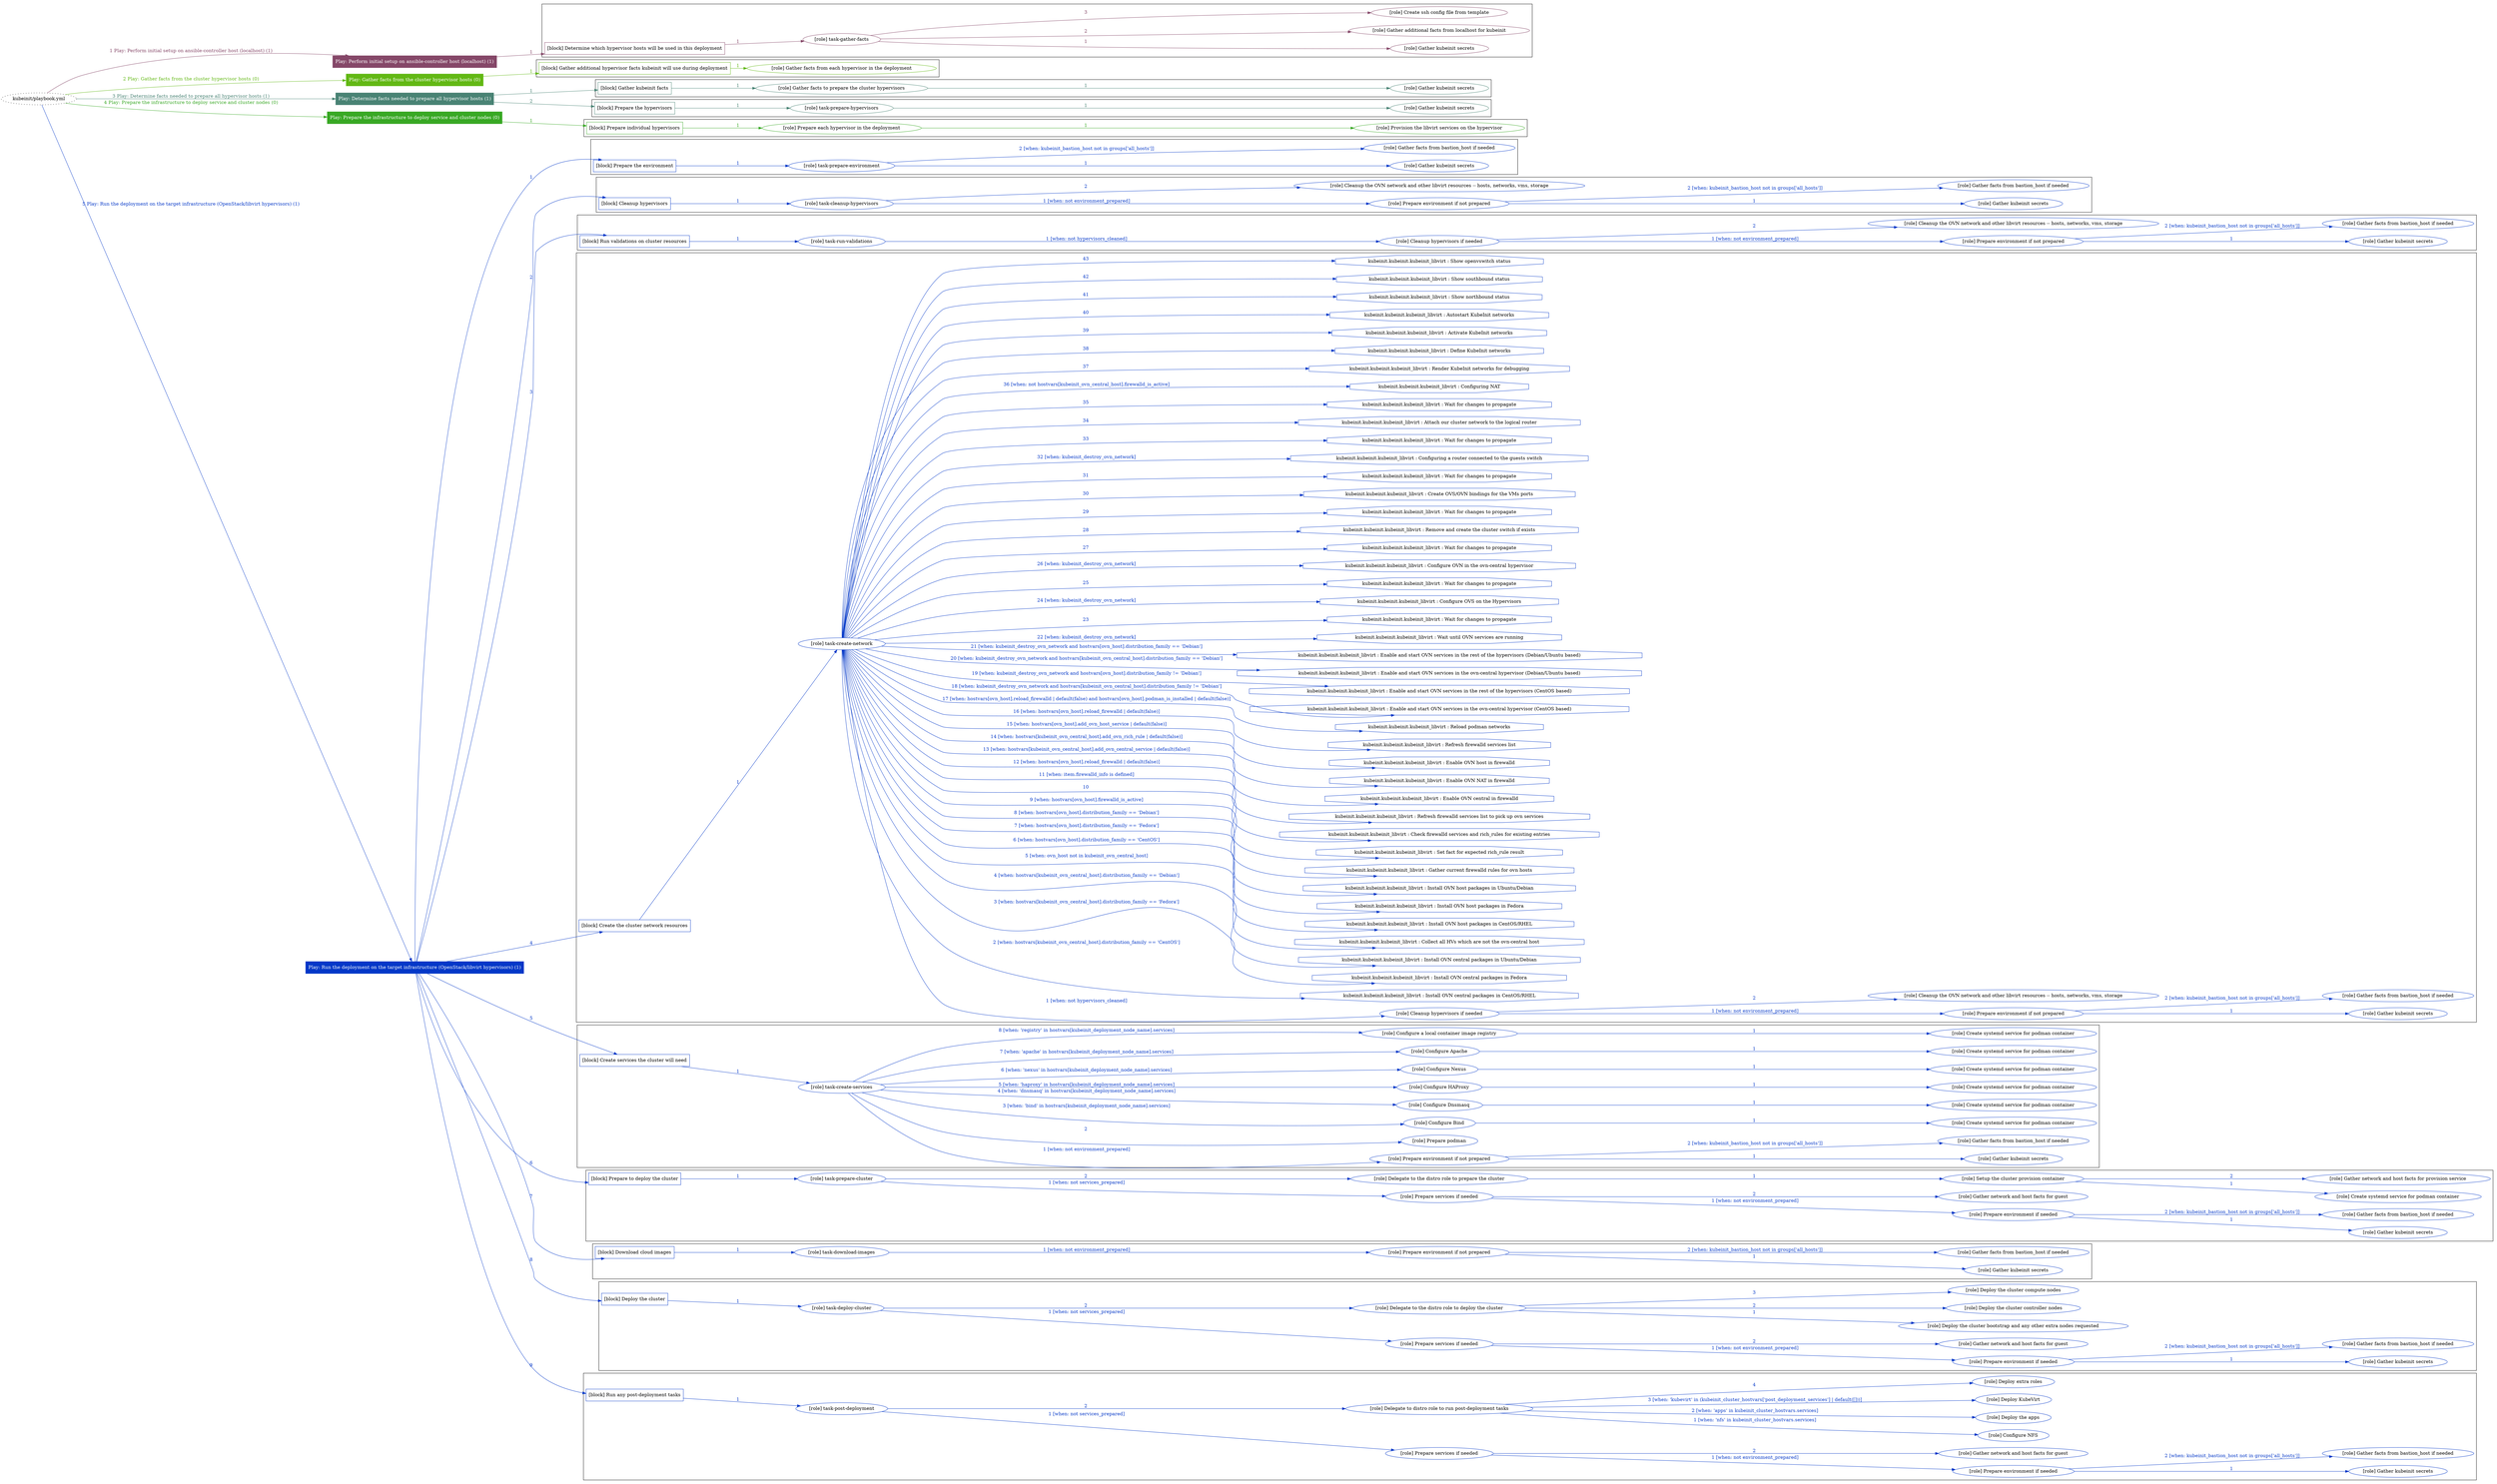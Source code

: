 digraph {
	graph [concentrate=true ordering=in rankdir=LR ratio=fill]
	edge [esep=5 sep=10]
	"kubeinit/playbook.yml" [URL="/home/runner/work/kubeinit/kubeinit/kubeinit/playbook.yml" id=playbook_6ea381e3 style=dotted]
	"kubeinit/playbook.yml" -> play_0fad3091 [label="1 Play: Perform initial setup on ansible-controller host (localhost) (1)" color="#854768" fontcolor="#854768" id=edge_play_0fad3091 labeltooltip="1 Play: Perform initial setup on ansible-controller host (localhost) (1)" tooltip="1 Play: Perform initial setup on ansible-controller host (localhost) (1)"]
	subgraph "Play: Perform initial setup on ansible-controller host (localhost) (1)" {
		play_0fad3091 [label="Play: Perform initial setup on ansible-controller host (localhost) (1)" URL="/home/runner/work/kubeinit/kubeinit/kubeinit/playbook.yml" color="#854768" fontcolor="#ffffff" id=play_0fad3091 shape=box style=filled tooltip=localhost]
		play_0fad3091 -> block_d7e68789 [label=1 color="#854768" fontcolor="#854768" id=edge_block_d7e68789 labeltooltip=1 tooltip=1]
		subgraph cluster_block_d7e68789 {
			block_d7e68789 [label="[block] Determine which hypervisor hosts will be used in this deployment" URL="/home/runner/work/kubeinit/kubeinit/kubeinit/playbook.yml" color="#854768" id=block_d7e68789 labeltooltip="Determine which hypervisor hosts will be used in this deployment" shape=box tooltip="Determine which hypervisor hosts will be used in this deployment"]
			block_d7e68789 -> role_0001ad05 [label="1 " color="#854768" fontcolor="#854768" id=edge_role_0001ad05 labeltooltip="1 " tooltip="1 "]
			subgraph "task-gather-facts" {
				role_0001ad05 [label="[role] task-gather-facts" URL="/home/runner/work/kubeinit/kubeinit/kubeinit/playbook.yml" color="#854768" id=role_0001ad05 tooltip="task-gather-facts"]
				role_0001ad05 -> role_91c9a314 [label="1 " color="#854768" fontcolor="#854768" id=edge_role_91c9a314 labeltooltip="1 " tooltip="1 "]
				subgraph "Gather kubeinit secrets" {
					role_91c9a314 [label="[role] Gather kubeinit secrets" URL="/home/runner/.ansible/collections/ansible_collections/kubeinit/kubeinit/roles/kubeinit_prepare/tasks/build_hypervisors_group.yml" color="#854768" id=role_91c9a314 tooltip="Gather kubeinit secrets"]
				}
				role_0001ad05 -> role_f4a63d7a [label="2 " color="#854768" fontcolor="#854768" id=edge_role_f4a63d7a labeltooltip="2 " tooltip="2 "]
				subgraph "Gather additional facts from localhost for kubeinit" {
					role_f4a63d7a [label="[role] Gather additional facts from localhost for kubeinit" URL="/home/runner/.ansible/collections/ansible_collections/kubeinit/kubeinit/roles/kubeinit_prepare/tasks/build_hypervisors_group.yml" color="#854768" id=role_f4a63d7a tooltip="Gather additional facts from localhost for kubeinit"]
				}
				role_0001ad05 -> role_6472f6a4 [label="3 " color="#854768" fontcolor="#854768" id=edge_role_6472f6a4 labeltooltip="3 " tooltip="3 "]
				subgraph "Create ssh config file from template" {
					role_6472f6a4 [label="[role] Create ssh config file from template" URL="/home/runner/.ansible/collections/ansible_collections/kubeinit/kubeinit/roles/kubeinit_prepare/tasks/build_hypervisors_group.yml" color="#854768" id=role_6472f6a4 tooltip="Create ssh config file from template"]
				}
			}
		}
	}
	"kubeinit/playbook.yml" -> play_5c387ed3 [label="2 Play: Gather facts from the cluster hypervisor hosts (0)" color="#62b814" fontcolor="#62b814" id=edge_play_5c387ed3 labeltooltip="2 Play: Gather facts from the cluster hypervisor hosts (0)" tooltip="2 Play: Gather facts from the cluster hypervisor hosts (0)"]
	subgraph "Play: Gather facts from the cluster hypervisor hosts (0)" {
		play_5c387ed3 [label="Play: Gather facts from the cluster hypervisor hosts (0)" URL="/home/runner/work/kubeinit/kubeinit/kubeinit/playbook.yml" color="#62b814" fontcolor="#ffffff" id=play_5c387ed3 shape=box style=filled tooltip="Play: Gather facts from the cluster hypervisor hosts (0)"]
		play_5c387ed3 -> block_4d6b1060 [label=1 color="#62b814" fontcolor="#62b814" id=edge_block_4d6b1060 labeltooltip=1 tooltip=1]
		subgraph cluster_block_4d6b1060 {
			block_4d6b1060 [label="[block] Gather additional hypervisor facts kubeinit will use during deployment" URL="/home/runner/work/kubeinit/kubeinit/kubeinit/playbook.yml" color="#62b814" id=block_4d6b1060 labeltooltip="Gather additional hypervisor facts kubeinit will use during deployment" shape=box tooltip="Gather additional hypervisor facts kubeinit will use during deployment"]
			block_4d6b1060 -> role_c49b84e5 [label="1 " color="#62b814" fontcolor="#62b814" id=edge_role_c49b84e5 labeltooltip="1 " tooltip="1 "]
			subgraph "Gather facts from each hypervisor in the deployment" {
				role_c49b84e5 [label="[role] Gather facts from each hypervisor in the deployment" URL="/home/runner/work/kubeinit/kubeinit/kubeinit/playbook.yml" color="#62b814" id=role_c49b84e5 tooltip="Gather facts from each hypervisor in the deployment"]
			}
		}
	}
	"kubeinit/playbook.yml" -> play_800743e4 [label="3 Play: Determine facts needed to prepare all hypervisor hosts (1)" color="#498374" fontcolor="#498374" id=edge_play_800743e4 labeltooltip="3 Play: Determine facts needed to prepare all hypervisor hosts (1)" tooltip="3 Play: Determine facts needed to prepare all hypervisor hosts (1)"]
	subgraph "Play: Determine facts needed to prepare all hypervisor hosts (1)" {
		play_800743e4 [label="Play: Determine facts needed to prepare all hypervisor hosts (1)" URL="/home/runner/work/kubeinit/kubeinit/kubeinit/playbook.yml" color="#498374" fontcolor="#ffffff" id=play_800743e4 shape=box style=filled tooltip=localhost]
		play_800743e4 -> block_4d282cbf [label=1 color="#498374" fontcolor="#498374" id=edge_block_4d282cbf labeltooltip=1 tooltip=1]
		subgraph cluster_block_4d282cbf {
			block_4d282cbf [label="[block] Gather kubeinit facts" URL="/home/runner/work/kubeinit/kubeinit/kubeinit/playbook.yml" color="#498374" id=block_4d282cbf labeltooltip="Gather kubeinit facts" shape=box tooltip="Gather kubeinit facts"]
			block_4d282cbf -> role_4dc28324 [label="1 " color="#498374" fontcolor="#498374" id=edge_role_4dc28324 labeltooltip="1 " tooltip="1 "]
			subgraph "Gather facts to prepare the cluster hypervisors" {
				role_4dc28324 [label="[role] Gather facts to prepare the cluster hypervisors" URL="/home/runner/work/kubeinit/kubeinit/kubeinit/playbook.yml" color="#498374" id=role_4dc28324 tooltip="Gather facts to prepare the cluster hypervisors"]
				role_4dc28324 -> role_b0b9ae74 [label="1 " color="#498374" fontcolor="#498374" id=edge_role_b0b9ae74 labeltooltip="1 " tooltip="1 "]
				subgraph "Gather kubeinit secrets" {
					role_b0b9ae74 [label="[role] Gather kubeinit secrets" URL="/home/runner/.ansible/collections/ansible_collections/kubeinit/kubeinit/roles/kubeinit_prepare/tasks/gather_kubeinit_facts.yml" color="#498374" id=role_b0b9ae74 tooltip="Gather kubeinit secrets"]
				}
			}
		}
		play_800743e4 -> block_4e492ef8 [label=2 color="#498374" fontcolor="#498374" id=edge_block_4e492ef8 labeltooltip=2 tooltip=2]
		subgraph cluster_block_4e492ef8 {
			block_4e492ef8 [label="[block] Prepare the hypervisors" URL="/home/runner/work/kubeinit/kubeinit/kubeinit/playbook.yml" color="#498374" id=block_4e492ef8 labeltooltip="Prepare the hypervisors" shape=box tooltip="Prepare the hypervisors"]
			block_4e492ef8 -> role_221a59b9 [label="1 " color="#498374" fontcolor="#498374" id=edge_role_221a59b9 labeltooltip="1 " tooltip="1 "]
			subgraph "task-prepare-hypervisors" {
				role_221a59b9 [label="[role] task-prepare-hypervisors" URL="/home/runner/work/kubeinit/kubeinit/kubeinit/playbook.yml" color="#498374" id=role_221a59b9 tooltip="task-prepare-hypervisors"]
				role_221a59b9 -> role_e9ff7b82 [label="1 " color="#498374" fontcolor="#498374" id=edge_role_e9ff7b82 labeltooltip="1 " tooltip="1 "]
				subgraph "Gather kubeinit secrets" {
					role_e9ff7b82 [label="[role] Gather kubeinit secrets" URL="/home/runner/.ansible/collections/ansible_collections/kubeinit/kubeinit/roles/kubeinit_prepare/tasks/gather_kubeinit_facts.yml" color="#498374" id=role_e9ff7b82 tooltip="Gather kubeinit secrets"]
				}
			}
		}
	}
	"kubeinit/playbook.yml" -> play_9aa9a128 [label="4 Play: Prepare the infrastructure to deploy service and cluster nodes (0)" color="#38a824" fontcolor="#38a824" id=edge_play_9aa9a128 labeltooltip="4 Play: Prepare the infrastructure to deploy service and cluster nodes (0)" tooltip="4 Play: Prepare the infrastructure to deploy service and cluster nodes (0)"]
	subgraph "Play: Prepare the infrastructure to deploy service and cluster nodes (0)" {
		play_9aa9a128 [label="Play: Prepare the infrastructure to deploy service and cluster nodes (0)" URL="/home/runner/work/kubeinit/kubeinit/kubeinit/playbook.yml" color="#38a824" fontcolor="#ffffff" id=play_9aa9a128 shape=box style=filled tooltip="Play: Prepare the infrastructure to deploy service and cluster nodes (0)"]
		play_9aa9a128 -> block_5847a42c [label=1 color="#38a824" fontcolor="#38a824" id=edge_block_5847a42c labeltooltip=1 tooltip=1]
		subgraph cluster_block_5847a42c {
			block_5847a42c [label="[block] Prepare individual hypervisors" URL="/home/runner/work/kubeinit/kubeinit/kubeinit/playbook.yml" color="#38a824" id=block_5847a42c labeltooltip="Prepare individual hypervisors" shape=box tooltip="Prepare individual hypervisors"]
			block_5847a42c -> role_a7edd43e [label="1 " color="#38a824" fontcolor="#38a824" id=edge_role_a7edd43e labeltooltip="1 " tooltip="1 "]
			subgraph "Prepare each hypervisor in the deployment" {
				role_a7edd43e [label="[role] Prepare each hypervisor in the deployment" URL="/home/runner/work/kubeinit/kubeinit/kubeinit/playbook.yml" color="#38a824" id=role_a7edd43e tooltip="Prepare each hypervisor in the deployment"]
				role_a7edd43e -> role_d0aa4ac7 [label="1 " color="#38a824" fontcolor="#38a824" id=edge_role_d0aa4ac7 labeltooltip="1 " tooltip="1 "]
				subgraph "Provision the libvirt services on the hypervisor" {
					role_d0aa4ac7 [label="[role] Provision the libvirt services on the hypervisor" URL="/home/runner/.ansible/collections/ansible_collections/kubeinit/kubeinit/roles/kubeinit_prepare/tasks/prepare_hypervisor.yml" color="#38a824" id=role_d0aa4ac7 tooltip="Provision the libvirt services on the hypervisor"]
				}
			}
		}
	}
	"kubeinit/playbook.yml" -> play_aa7c2108 [label="5 Play: Run the deployment on the target infrastructure (OpenStack/libvirt hypervisors) (1)" color="#0438c8" fontcolor="#0438c8" id=edge_play_aa7c2108 labeltooltip="5 Play: Run the deployment on the target infrastructure (OpenStack/libvirt hypervisors) (1)" tooltip="5 Play: Run the deployment on the target infrastructure (OpenStack/libvirt hypervisors) (1)"]
	subgraph "Play: Run the deployment on the target infrastructure (OpenStack/libvirt hypervisors) (1)" {
		play_aa7c2108 [label="Play: Run the deployment on the target infrastructure (OpenStack/libvirt hypervisors) (1)" URL="/home/runner/work/kubeinit/kubeinit/kubeinit/playbook.yml" color="#0438c8" fontcolor="#ffffff" id=play_aa7c2108 shape=box style=filled tooltip=localhost]
		play_aa7c2108 -> block_e17f0ef8 [label=1 color="#0438c8" fontcolor="#0438c8" id=edge_block_e17f0ef8 labeltooltip=1 tooltip=1]
		subgraph cluster_block_e17f0ef8 {
			block_e17f0ef8 [label="[block] Prepare the environment" URL="/home/runner/work/kubeinit/kubeinit/kubeinit/playbook.yml" color="#0438c8" id=block_e17f0ef8 labeltooltip="Prepare the environment" shape=box tooltip="Prepare the environment"]
			block_e17f0ef8 -> role_1d4f268b [label="1 " color="#0438c8" fontcolor="#0438c8" id=edge_role_1d4f268b labeltooltip="1 " tooltip="1 "]
			subgraph "task-prepare-environment" {
				role_1d4f268b [label="[role] task-prepare-environment" URL="/home/runner/work/kubeinit/kubeinit/kubeinit/playbook.yml" color="#0438c8" id=role_1d4f268b tooltip="task-prepare-environment"]
				role_1d4f268b -> role_cd84b7e6 [label="1 " color="#0438c8" fontcolor="#0438c8" id=edge_role_cd84b7e6 labeltooltip="1 " tooltip="1 "]
				subgraph "Gather kubeinit secrets" {
					role_cd84b7e6 [label="[role] Gather kubeinit secrets" URL="/home/runner/.ansible/collections/ansible_collections/kubeinit/kubeinit/roles/kubeinit_prepare/tasks/gather_kubeinit_facts.yml" color="#0438c8" id=role_cd84b7e6 tooltip="Gather kubeinit secrets"]
				}
				role_1d4f268b -> role_9796b6a8 [label="2 [when: kubeinit_bastion_host not in groups['all_hosts']]" color="#0438c8" fontcolor="#0438c8" id=edge_role_9796b6a8 labeltooltip="2 [when: kubeinit_bastion_host not in groups['all_hosts']]" tooltip="2 [when: kubeinit_bastion_host not in groups['all_hosts']]"]
				subgraph "Gather facts from bastion_host if needed" {
					role_9796b6a8 [label="[role] Gather facts from bastion_host if needed" URL="/home/runner/.ansible/collections/ansible_collections/kubeinit/kubeinit/roles/kubeinit_prepare/tasks/main.yml" color="#0438c8" id=role_9796b6a8 tooltip="Gather facts from bastion_host if needed"]
				}
			}
		}
		play_aa7c2108 -> block_7fa885f9 [label=2 color="#0438c8" fontcolor="#0438c8" id=edge_block_7fa885f9 labeltooltip=2 tooltip=2]
		subgraph cluster_block_7fa885f9 {
			block_7fa885f9 [label="[block] Cleanup hypervisors" URL="/home/runner/work/kubeinit/kubeinit/kubeinit/playbook.yml" color="#0438c8" id=block_7fa885f9 labeltooltip="Cleanup hypervisors" shape=box tooltip="Cleanup hypervisors"]
			block_7fa885f9 -> role_973ec0ed [label="1 " color="#0438c8" fontcolor="#0438c8" id=edge_role_973ec0ed labeltooltip="1 " tooltip="1 "]
			subgraph "task-cleanup-hypervisors" {
				role_973ec0ed [label="[role] task-cleanup-hypervisors" URL="/home/runner/work/kubeinit/kubeinit/kubeinit/playbook.yml" color="#0438c8" id=role_973ec0ed tooltip="task-cleanup-hypervisors"]
				role_973ec0ed -> role_cdff306f [label="1 [when: not environment_prepared]" color="#0438c8" fontcolor="#0438c8" id=edge_role_cdff306f labeltooltip="1 [when: not environment_prepared]" tooltip="1 [when: not environment_prepared]"]
				subgraph "Prepare environment if not prepared" {
					role_cdff306f [label="[role] Prepare environment if not prepared" URL="/home/runner/.ansible/collections/ansible_collections/kubeinit/kubeinit/roles/kubeinit_libvirt/tasks/cleanup_hypervisors.yml" color="#0438c8" id=role_cdff306f tooltip="Prepare environment if not prepared"]
					role_cdff306f -> role_b3367e66 [label="1 " color="#0438c8" fontcolor="#0438c8" id=edge_role_b3367e66 labeltooltip="1 " tooltip="1 "]
					subgraph "Gather kubeinit secrets" {
						role_b3367e66 [label="[role] Gather kubeinit secrets" URL="/home/runner/.ansible/collections/ansible_collections/kubeinit/kubeinit/roles/kubeinit_prepare/tasks/gather_kubeinit_facts.yml" color="#0438c8" id=role_b3367e66 tooltip="Gather kubeinit secrets"]
					}
					role_cdff306f -> role_8a15db6c [label="2 [when: kubeinit_bastion_host not in groups['all_hosts']]" color="#0438c8" fontcolor="#0438c8" id=edge_role_8a15db6c labeltooltip="2 [when: kubeinit_bastion_host not in groups['all_hosts']]" tooltip="2 [when: kubeinit_bastion_host not in groups['all_hosts']]"]
					subgraph "Gather facts from bastion_host if needed" {
						role_8a15db6c [label="[role] Gather facts from bastion_host if needed" URL="/home/runner/.ansible/collections/ansible_collections/kubeinit/kubeinit/roles/kubeinit_prepare/tasks/main.yml" color="#0438c8" id=role_8a15db6c tooltip="Gather facts from bastion_host if needed"]
					}
				}
				role_973ec0ed -> role_a6ef6054 [label="2 " color="#0438c8" fontcolor="#0438c8" id=edge_role_a6ef6054 labeltooltip="2 " tooltip="2 "]
				subgraph "Cleanup the OVN network and other libvirt resources -- hosts, networks, vms, storage" {
					role_a6ef6054 [label="[role] Cleanup the OVN network and other libvirt resources -- hosts, networks, vms, storage" URL="/home/runner/.ansible/collections/ansible_collections/kubeinit/kubeinit/roles/kubeinit_libvirt/tasks/cleanup_hypervisors.yml" color="#0438c8" id=role_a6ef6054 tooltip="Cleanup the OVN network and other libvirt resources -- hosts, networks, vms, storage"]
				}
			}
		}
		play_aa7c2108 -> block_d50092dc [label=3 color="#0438c8" fontcolor="#0438c8" id=edge_block_d50092dc labeltooltip=3 tooltip=3]
		subgraph cluster_block_d50092dc {
			block_d50092dc [label="[block] Run validations on cluster resources" URL="/home/runner/work/kubeinit/kubeinit/kubeinit/playbook.yml" color="#0438c8" id=block_d50092dc labeltooltip="Run validations on cluster resources" shape=box tooltip="Run validations on cluster resources"]
			block_d50092dc -> role_60366119 [label="1 " color="#0438c8" fontcolor="#0438c8" id=edge_role_60366119 labeltooltip="1 " tooltip="1 "]
			subgraph "task-run-validations" {
				role_60366119 [label="[role] task-run-validations" URL="/home/runner/work/kubeinit/kubeinit/kubeinit/playbook.yml" color="#0438c8" id=role_60366119 tooltip="task-run-validations"]
				role_60366119 -> role_520b468f [label="1 [when: not hypervisors_cleaned]" color="#0438c8" fontcolor="#0438c8" id=edge_role_520b468f labeltooltip="1 [when: not hypervisors_cleaned]" tooltip="1 [when: not hypervisors_cleaned]"]
				subgraph "Cleanup hypervisors if needed" {
					role_520b468f [label="[role] Cleanup hypervisors if needed" URL="/home/runner/.ansible/collections/ansible_collections/kubeinit/kubeinit/roles/kubeinit_validations/tasks/main.yml" color="#0438c8" id=role_520b468f tooltip="Cleanup hypervisors if needed"]
					role_520b468f -> role_34f837dd [label="1 [when: not environment_prepared]" color="#0438c8" fontcolor="#0438c8" id=edge_role_34f837dd labeltooltip="1 [when: not environment_prepared]" tooltip="1 [when: not environment_prepared]"]
					subgraph "Prepare environment if not prepared" {
						role_34f837dd [label="[role] Prepare environment if not prepared" URL="/home/runner/.ansible/collections/ansible_collections/kubeinit/kubeinit/roles/kubeinit_libvirt/tasks/cleanup_hypervisors.yml" color="#0438c8" id=role_34f837dd tooltip="Prepare environment if not prepared"]
						role_34f837dd -> role_29f36ae7 [label="1 " color="#0438c8" fontcolor="#0438c8" id=edge_role_29f36ae7 labeltooltip="1 " tooltip="1 "]
						subgraph "Gather kubeinit secrets" {
							role_29f36ae7 [label="[role] Gather kubeinit secrets" URL="/home/runner/.ansible/collections/ansible_collections/kubeinit/kubeinit/roles/kubeinit_prepare/tasks/gather_kubeinit_facts.yml" color="#0438c8" id=role_29f36ae7 tooltip="Gather kubeinit secrets"]
						}
						role_34f837dd -> role_a7163c35 [label="2 [when: kubeinit_bastion_host not in groups['all_hosts']]" color="#0438c8" fontcolor="#0438c8" id=edge_role_a7163c35 labeltooltip="2 [when: kubeinit_bastion_host not in groups['all_hosts']]" tooltip="2 [when: kubeinit_bastion_host not in groups['all_hosts']]"]
						subgraph "Gather facts from bastion_host if needed" {
							role_a7163c35 [label="[role] Gather facts from bastion_host if needed" URL="/home/runner/.ansible/collections/ansible_collections/kubeinit/kubeinit/roles/kubeinit_prepare/tasks/main.yml" color="#0438c8" id=role_a7163c35 tooltip="Gather facts from bastion_host if needed"]
						}
					}
					role_520b468f -> role_561185c4 [label="2 " color="#0438c8" fontcolor="#0438c8" id=edge_role_561185c4 labeltooltip="2 " tooltip="2 "]
					subgraph "Cleanup the OVN network and other libvirt resources -- hosts, networks, vms, storage" {
						role_561185c4 [label="[role] Cleanup the OVN network and other libvirt resources -- hosts, networks, vms, storage" URL="/home/runner/.ansible/collections/ansible_collections/kubeinit/kubeinit/roles/kubeinit_libvirt/tasks/cleanup_hypervisors.yml" color="#0438c8" id=role_561185c4 tooltip="Cleanup the OVN network and other libvirt resources -- hosts, networks, vms, storage"]
					}
				}
			}
		}
		play_aa7c2108 -> block_fe742ab9 [label=4 color="#0438c8" fontcolor="#0438c8" id=edge_block_fe742ab9 labeltooltip=4 tooltip=4]
		subgraph cluster_block_fe742ab9 {
			block_fe742ab9 [label="[block] Create the cluster network resources" URL="/home/runner/work/kubeinit/kubeinit/kubeinit/playbook.yml" color="#0438c8" id=block_fe742ab9 labeltooltip="Create the cluster network resources" shape=box tooltip="Create the cluster network resources"]
			block_fe742ab9 -> role_ae26e048 [label="1 " color="#0438c8" fontcolor="#0438c8" id=edge_role_ae26e048 labeltooltip="1 " tooltip="1 "]
			subgraph "task-create-network" {
				role_ae26e048 [label="[role] task-create-network" URL="/home/runner/work/kubeinit/kubeinit/kubeinit/playbook.yml" color="#0438c8" id=role_ae26e048 tooltip="task-create-network"]
				role_ae26e048 -> role_b264c698 [label="1 [when: not hypervisors_cleaned]" color="#0438c8" fontcolor="#0438c8" id=edge_role_b264c698 labeltooltip="1 [when: not hypervisors_cleaned]" tooltip="1 [when: not hypervisors_cleaned]"]
				subgraph "Cleanup hypervisors if needed" {
					role_b264c698 [label="[role] Cleanup hypervisors if needed" URL="/home/runner/.ansible/collections/ansible_collections/kubeinit/kubeinit/roles/kubeinit_libvirt/tasks/create_network.yml" color="#0438c8" id=role_b264c698 tooltip="Cleanup hypervisors if needed"]
					role_b264c698 -> role_1bf037e6 [label="1 [when: not environment_prepared]" color="#0438c8" fontcolor="#0438c8" id=edge_role_1bf037e6 labeltooltip="1 [when: not environment_prepared]" tooltip="1 [when: not environment_prepared]"]
					subgraph "Prepare environment if not prepared" {
						role_1bf037e6 [label="[role] Prepare environment if not prepared" URL="/home/runner/.ansible/collections/ansible_collections/kubeinit/kubeinit/roles/kubeinit_libvirt/tasks/cleanup_hypervisors.yml" color="#0438c8" id=role_1bf037e6 tooltip="Prepare environment if not prepared"]
						role_1bf037e6 -> role_303cb936 [label="1 " color="#0438c8" fontcolor="#0438c8" id=edge_role_303cb936 labeltooltip="1 " tooltip="1 "]
						subgraph "Gather kubeinit secrets" {
							role_303cb936 [label="[role] Gather kubeinit secrets" URL="/home/runner/.ansible/collections/ansible_collections/kubeinit/kubeinit/roles/kubeinit_prepare/tasks/gather_kubeinit_facts.yml" color="#0438c8" id=role_303cb936 tooltip="Gather kubeinit secrets"]
						}
						role_1bf037e6 -> role_5b0c7520 [label="2 [when: kubeinit_bastion_host not in groups['all_hosts']]" color="#0438c8" fontcolor="#0438c8" id=edge_role_5b0c7520 labeltooltip="2 [when: kubeinit_bastion_host not in groups['all_hosts']]" tooltip="2 [when: kubeinit_bastion_host not in groups['all_hosts']]"]
						subgraph "Gather facts from bastion_host if needed" {
							role_5b0c7520 [label="[role] Gather facts from bastion_host if needed" URL="/home/runner/.ansible/collections/ansible_collections/kubeinit/kubeinit/roles/kubeinit_prepare/tasks/main.yml" color="#0438c8" id=role_5b0c7520 tooltip="Gather facts from bastion_host if needed"]
						}
					}
					role_b264c698 -> role_c67e7908 [label="2 " color="#0438c8" fontcolor="#0438c8" id=edge_role_c67e7908 labeltooltip="2 " tooltip="2 "]
					subgraph "Cleanup the OVN network and other libvirt resources -- hosts, networks, vms, storage" {
						role_c67e7908 [label="[role] Cleanup the OVN network and other libvirt resources -- hosts, networks, vms, storage" URL="/home/runner/.ansible/collections/ansible_collections/kubeinit/kubeinit/roles/kubeinit_libvirt/tasks/cleanup_hypervisors.yml" color="#0438c8" id=role_c67e7908 tooltip="Cleanup the OVN network and other libvirt resources -- hosts, networks, vms, storage"]
					}
				}
				task_25dd43e7 [label="kubeinit.kubeinit.kubeinit_libvirt : Install OVN central packages in CentOS/RHEL" URL="/home/runner/.ansible/collections/ansible_collections/kubeinit/kubeinit/roles/kubeinit_libvirt/tasks/create_network.yml" color="#0438c8" id=task_25dd43e7 shape=octagon tooltip="kubeinit.kubeinit.kubeinit_libvirt : Install OVN central packages in CentOS/RHEL"]
				role_ae26e048 -> task_25dd43e7 [label="2 [when: hostvars[kubeinit_ovn_central_host].distribution_family == 'CentOS']" color="#0438c8" fontcolor="#0438c8" id=edge_task_25dd43e7 labeltooltip="2 [when: hostvars[kubeinit_ovn_central_host].distribution_family == 'CentOS']" tooltip="2 [when: hostvars[kubeinit_ovn_central_host].distribution_family == 'CentOS']"]
				task_45c63aee [label="kubeinit.kubeinit.kubeinit_libvirt : Install OVN central packages in Fedora" URL="/home/runner/.ansible/collections/ansible_collections/kubeinit/kubeinit/roles/kubeinit_libvirt/tasks/create_network.yml" color="#0438c8" id=task_45c63aee shape=octagon tooltip="kubeinit.kubeinit.kubeinit_libvirt : Install OVN central packages in Fedora"]
				role_ae26e048 -> task_45c63aee [label="3 [when: hostvars[kubeinit_ovn_central_host].distribution_family == 'Fedora']" color="#0438c8" fontcolor="#0438c8" id=edge_task_45c63aee labeltooltip="3 [when: hostvars[kubeinit_ovn_central_host].distribution_family == 'Fedora']" tooltip="3 [when: hostvars[kubeinit_ovn_central_host].distribution_family == 'Fedora']"]
				task_00c36640 [label="kubeinit.kubeinit.kubeinit_libvirt : Install OVN central packages in Ubuntu/Debian" URL="/home/runner/.ansible/collections/ansible_collections/kubeinit/kubeinit/roles/kubeinit_libvirt/tasks/create_network.yml" color="#0438c8" id=task_00c36640 shape=octagon tooltip="kubeinit.kubeinit.kubeinit_libvirt : Install OVN central packages in Ubuntu/Debian"]
				role_ae26e048 -> task_00c36640 [label="4 [when: hostvars[kubeinit_ovn_central_host].distribution_family == 'Debian']" color="#0438c8" fontcolor="#0438c8" id=edge_task_00c36640 labeltooltip="4 [when: hostvars[kubeinit_ovn_central_host].distribution_family == 'Debian']" tooltip="4 [when: hostvars[kubeinit_ovn_central_host].distribution_family == 'Debian']"]
				task_29da4944 [label="kubeinit.kubeinit.kubeinit_libvirt : Collect all HVs which are not the ovn-central host" URL="/home/runner/.ansible/collections/ansible_collections/kubeinit/kubeinit/roles/kubeinit_libvirt/tasks/create_network.yml" color="#0438c8" id=task_29da4944 shape=octagon tooltip="kubeinit.kubeinit.kubeinit_libvirt : Collect all HVs which are not the ovn-central host"]
				role_ae26e048 -> task_29da4944 [label="5 [when: ovn_host not in kubeinit_ovn_central_host]" color="#0438c8" fontcolor="#0438c8" id=edge_task_29da4944 labeltooltip="5 [when: ovn_host not in kubeinit_ovn_central_host]" tooltip="5 [when: ovn_host not in kubeinit_ovn_central_host]"]
				task_4d4c7d8d [label="kubeinit.kubeinit.kubeinit_libvirt : Install OVN host packages in CentOS/RHEL" URL="/home/runner/.ansible/collections/ansible_collections/kubeinit/kubeinit/roles/kubeinit_libvirt/tasks/create_network.yml" color="#0438c8" id=task_4d4c7d8d shape=octagon tooltip="kubeinit.kubeinit.kubeinit_libvirt : Install OVN host packages in CentOS/RHEL"]
				role_ae26e048 -> task_4d4c7d8d [label="6 [when: hostvars[ovn_host].distribution_family == 'CentOS']" color="#0438c8" fontcolor="#0438c8" id=edge_task_4d4c7d8d labeltooltip="6 [when: hostvars[ovn_host].distribution_family == 'CentOS']" tooltip="6 [when: hostvars[ovn_host].distribution_family == 'CentOS']"]
				task_c017e538 [label="kubeinit.kubeinit.kubeinit_libvirt : Install OVN host packages in Fedora" URL="/home/runner/.ansible/collections/ansible_collections/kubeinit/kubeinit/roles/kubeinit_libvirt/tasks/create_network.yml" color="#0438c8" id=task_c017e538 shape=octagon tooltip="kubeinit.kubeinit.kubeinit_libvirt : Install OVN host packages in Fedora"]
				role_ae26e048 -> task_c017e538 [label="7 [when: hostvars[ovn_host].distribution_family == 'Fedora']" color="#0438c8" fontcolor="#0438c8" id=edge_task_c017e538 labeltooltip="7 [when: hostvars[ovn_host].distribution_family == 'Fedora']" tooltip="7 [when: hostvars[ovn_host].distribution_family == 'Fedora']"]
				task_8310633b [label="kubeinit.kubeinit.kubeinit_libvirt : Install OVN host packages in Ubuntu/Debian" URL="/home/runner/.ansible/collections/ansible_collections/kubeinit/kubeinit/roles/kubeinit_libvirt/tasks/create_network.yml" color="#0438c8" id=task_8310633b shape=octagon tooltip="kubeinit.kubeinit.kubeinit_libvirt : Install OVN host packages in Ubuntu/Debian"]
				role_ae26e048 -> task_8310633b [label="8 [when: hostvars[ovn_host].distribution_family == 'Debian']" color="#0438c8" fontcolor="#0438c8" id=edge_task_8310633b labeltooltip="8 [when: hostvars[ovn_host].distribution_family == 'Debian']" tooltip="8 [when: hostvars[ovn_host].distribution_family == 'Debian']"]
				task_232df0f7 [label="kubeinit.kubeinit.kubeinit_libvirt : Gather current firewalld rules for ovn hosts" URL="/home/runner/.ansible/collections/ansible_collections/kubeinit/kubeinit/roles/kubeinit_libvirt/tasks/create_network.yml" color="#0438c8" id=task_232df0f7 shape=octagon tooltip="kubeinit.kubeinit.kubeinit_libvirt : Gather current firewalld rules for ovn hosts"]
				role_ae26e048 -> task_232df0f7 [label="9 [when: hostvars[ovn_host].firewalld_is_active]" color="#0438c8" fontcolor="#0438c8" id=edge_task_232df0f7 labeltooltip="9 [when: hostvars[ovn_host].firewalld_is_active]" tooltip="9 [when: hostvars[ovn_host].firewalld_is_active]"]
				task_caf2c057 [label="kubeinit.kubeinit.kubeinit_libvirt : Set fact for expected rich_rule result" URL="/home/runner/.ansible/collections/ansible_collections/kubeinit/kubeinit/roles/kubeinit_libvirt/tasks/create_network.yml" color="#0438c8" id=task_caf2c057 shape=octagon tooltip="kubeinit.kubeinit.kubeinit_libvirt : Set fact for expected rich_rule result"]
				role_ae26e048 -> task_caf2c057 [label="10 " color="#0438c8" fontcolor="#0438c8" id=edge_task_caf2c057 labeltooltip="10 " tooltip="10 "]
				task_b5646f73 [label="kubeinit.kubeinit.kubeinit_libvirt : Check firewalld services and rich_rules for existing entries" URL="/home/runner/.ansible/collections/ansible_collections/kubeinit/kubeinit/roles/kubeinit_libvirt/tasks/create_network.yml" color="#0438c8" id=task_b5646f73 shape=octagon tooltip="kubeinit.kubeinit.kubeinit_libvirt : Check firewalld services and rich_rules for existing entries"]
				role_ae26e048 -> task_b5646f73 [label="11 [when: item.firewalld_info is defined]" color="#0438c8" fontcolor="#0438c8" id=edge_task_b5646f73 labeltooltip="11 [when: item.firewalld_info is defined]" tooltip="11 [when: item.firewalld_info is defined]"]
				task_e7f0904d [label="kubeinit.kubeinit.kubeinit_libvirt : Refresh firewalld services list to pick up ovn services" URL="/home/runner/.ansible/collections/ansible_collections/kubeinit/kubeinit/roles/kubeinit_libvirt/tasks/create_network.yml" color="#0438c8" id=task_e7f0904d shape=octagon tooltip="kubeinit.kubeinit.kubeinit_libvirt : Refresh firewalld services list to pick up ovn services"]
				role_ae26e048 -> task_e7f0904d [label="12 [when: hostvars[ovn_host].reload_firewalld | default(false)]" color="#0438c8" fontcolor="#0438c8" id=edge_task_e7f0904d labeltooltip="12 [when: hostvars[ovn_host].reload_firewalld | default(false)]" tooltip="12 [when: hostvars[ovn_host].reload_firewalld | default(false)]"]
				task_c1726a28 [label="kubeinit.kubeinit.kubeinit_libvirt : Enable OVN central in firewalld" URL="/home/runner/.ansible/collections/ansible_collections/kubeinit/kubeinit/roles/kubeinit_libvirt/tasks/create_network.yml" color="#0438c8" id=task_c1726a28 shape=octagon tooltip="kubeinit.kubeinit.kubeinit_libvirt : Enable OVN central in firewalld"]
				role_ae26e048 -> task_c1726a28 [label="13 [when: hostvars[kubeinit_ovn_central_host].add_ovn_central_service | default(false)]" color="#0438c8" fontcolor="#0438c8" id=edge_task_c1726a28 labeltooltip="13 [when: hostvars[kubeinit_ovn_central_host].add_ovn_central_service | default(false)]" tooltip="13 [when: hostvars[kubeinit_ovn_central_host].add_ovn_central_service | default(false)]"]
				task_cf79099d [label="kubeinit.kubeinit.kubeinit_libvirt : Enable OVN NAT in firewalld" URL="/home/runner/.ansible/collections/ansible_collections/kubeinit/kubeinit/roles/kubeinit_libvirt/tasks/create_network.yml" color="#0438c8" id=task_cf79099d shape=octagon tooltip="kubeinit.kubeinit.kubeinit_libvirt : Enable OVN NAT in firewalld"]
				role_ae26e048 -> task_cf79099d [label="14 [when: hostvars[kubeinit_ovn_central_host].add_ovn_rich_rule | default(false)]" color="#0438c8" fontcolor="#0438c8" id=edge_task_cf79099d labeltooltip="14 [when: hostvars[kubeinit_ovn_central_host].add_ovn_rich_rule | default(false)]" tooltip="14 [when: hostvars[kubeinit_ovn_central_host].add_ovn_rich_rule | default(false)]"]
				task_36c18562 [label="kubeinit.kubeinit.kubeinit_libvirt : Enable OVN host in firewalld" URL="/home/runner/.ansible/collections/ansible_collections/kubeinit/kubeinit/roles/kubeinit_libvirt/tasks/create_network.yml" color="#0438c8" id=task_36c18562 shape=octagon tooltip="kubeinit.kubeinit.kubeinit_libvirt : Enable OVN host in firewalld"]
				role_ae26e048 -> task_36c18562 [label="15 [when: hostvars[ovn_host].add_ovn_host_service | default(false)]" color="#0438c8" fontcolor="#0438c8" id=edge_task_36c18562 labeltooltip="15 [when: hostvars[ovn_host].add_ovn_host_service | default(false)]" tooltip="15 [when: hostvars[ovn_host].add_ovn_host_service | default(false)]"]
				task_40cac1b7 [label="kubeinit.kubeinit.kubeinit_libvirt : Refresh firewalld services list" URL="/home/runner/.ansible/collections/ansible_collections/kubeinit/kubeinit/roles/kubeinit_libvirt/tasks/create_network.yml" color="#0438c8" id=task_40cac1b7 shape=octagon tooltip="kubeinit.kubeinit.kubeinit_libvirt : Refresh firewalld services list"]
				role_ae26e048 -> task_40cac1b7 [label="16 [when: hostvars[ovn_host].reload_firewalld | default(false)]" color="#0438c8" fontcolor="#0438c8" id=edge_task_40cac1b7 labeltooltip="16 [when: hostvars[ovn_host].reload_firewalld | default(false)]" tooltip="16 [when: hostvars[ovn_host].reload_firewalld | default(false)]"]
				task_c993a7fc [label="kubeinit.kubeinit.kubeinit_libvirt : Reload podman networks" URL="/home/runner/.ansible/collections/ansible_collections/kubeinit/kubeinit/roles/kubeinit_libvirt/tasks/create_network.yml" color="#0438c8" id=task_c993a7fc shape=octagon tooltip="kubeinit.kubeinit.kubeinit_libvirt : Reload podman networks"]
				role_ae26e048 -> task_c993a7fc [label="17 [when: hostvars[ovn_host].reload_firewalld | default(false) and hostvars[ovn_host].podman_is_installed | default(false)]" color="#0438c8" fontcolor="#0438c8" id=edge_task_c993a7fc labeltooltip="17 [when: hostvars[ovn_host].reload_firewalld | default(false) and hostvars[ovn_host].podman_is_installed | default(false)]" tooltip="17 [when: hostvars[ovn_host].reload_firewalld | default(false) and hostvars[ovn_host].podman_is_installed | default(false)]"]
				task_2bf31f75 [label="kubeinit.kubeinit.kubeinit_libvirt : Enable and start OVN services in the ovn-central hypervisor (CentOS based)" URL="/home/runner/.ansible/collections/ansible_collections/kubeinit/kubeinit/roles/kubeinit_libvirt/tasks/create_network.yml" color="#0438c8" id=task_2bf31f75 shape=octagon tooltip="kubeinit.kubeinit.kubeinit_libvirt : Enable and start OVN services in the ovn-central hypervisor (CentOS based)"]
				role_ae26e048 -> task_2bf31f75 [label="18 [when: kubeinit_destroy_ovn_network and hostvars[kubeinit_ovn_central_host].distribution_family != 'Debian']" color="#0438c8" fontcolor="#0438c8" id=edge_task_2bf31f75 labeltooltip="18 [when: kubeinit_destroy_ovn_network and hostvars[kubeinit_ovn_central_host].distribution_family != 'Debian']" tooltip="18 [when: kubeinit_destroy_ovn_network and hostvars[kubeinit_ovn_central_host].distribution_family != 'Debian']"]
				task_5c3962c2 [label="kubeinit.kubeinit.kubeinit_libvirt : Enable and start OVN services in the rest of the hypervisors (CentOS based)" URL="/home/runner/.ansible/collections/ansible_collections/kubeinit/kubeinit/roles/kubeinit_libvirt/tasks/create_network.yml" color="#0438c8" id=task_5c3962c2 shape=octagon tooltip="kubeinit.kubeinit.kubeinit_libvirt : Enable and start OVN services in the rest of the hypervisors (CentOS based)"]
				role_ae26e048 -> task_5c3962c2 [label="19 [when: kubeinit_destroy_ovn_network and hostvars[ovn_host].distribution_family != 'Debian']" color="#0438c8" fontcolor="#0438c8" id=edge_task_5c3962c2 labeltooltip="19 [when: kubeinit_destroy_ovn_network and hostvars[ovn_host].distribution_family != 'Debian']" tooltip="19 [when: kubeinit_destroy_ovn_network and hostvars[ovn_host].distribution_family != 'Debian']"]
				task_96cd5a48 [label="kubeinit.kubeinit.kubeinit_libvirt : Enable and start OVN services in the ovn-central hypervisor (Debian/Ubuntu based)" URL="/home/runner/.ansible/collections/ansible_collections/kubeinit/kubeinit/roles/kubeinit_libvirt/tasks/create_network.yml" color="#0438c8" id=task_96cd5a48 shape=octagon tooltip="kubeinit.kubeinit.kubeinit_libvirt : Enable and start OVN services in the ovn-central hypervisor (Debian/Ubuntu based)"]
				role_ae26e048 -> task_96cd5a48 [label="20 [when: kubeinit_destroy_ovn_network and hostvars[kubeinit_ovn_central_host].distribution_family == 'Debian']" color="#0438c8" fontcolor="#0438c8" id=edge_task_96cd5a48 labeltooltip="20 [when: kubeinit_destroy_ovn_network and hostvars[kubeinit_ovn_central_host].distribution_family == 'Debian']" tooltip="20 [when: kubeinit_destroy_ovn_network and hostvars[kubeinit_ovn_central_host].distribution_family == 'Debian']"]
				task_ecc61cf0 [label="kubeinit.kubeinit.kubeinit_libvirt : Enable and start OVN services in the rest of the hypervisors (Debian/Ubuntu based)" URL="/home/runner/.ansible/collections/ansible_collections/kubeinit/kubeinit/roles/kubeinit_libvirt/tasks/create_network.yml" color="#0438c8" id=task_ecc61cf0 shape=octagon tooltip="kubeinit.kubeinit.kubeinit_libvirt : Enable and start OVN services in the rest of the hypervisors (Debian/Ubuntu based)"]
				role_ae26e048 -> task_ecc61cf0 [label="21 [when: kubeinit_destroy_ovn_network and hostvars[ovn_host].distribution_family == 'Debian']" color="#0438c8" fontcolor="#0438c8" id=edge_task_ecc61cf0 labeltooltip="21 [when: kubeinit_destroy_ovn_network and hostvars[ovn_host].distribution_family == 'Debian']" tooltip="21 [when: kubeinit_destroy_ovn_network and hostvars[ovn_host].distribution_family == 'Debian']"]
				task_43f23e50 [label="kubeinit.kubeinit.kubeinit_libvirt : Wait until OVN services are running" URL="/home/runner/.ansible/collections/ansible_collections/kubeinit/kubeinit/roles/kubeinit_libvirt/tasks/create_network.yml" color="#0438c8" id=task_43f23e50 shape=octagon tooltip="kubeinit.kubeinit.kubeinit_libvirt : Wait until OVN services are running"]
				role_ae26e048 -> task_43f23e50 [label="22 [when: kubeinit_destroy_ovn_network]" color="#0438c8" fontcolor="#0438c8" id=edge_task_43f23e50 labeltooltip="22 [when: kubeinit_destroy_ovn_network]" tooltip="22 [when: kubeinit_destroy_ovn_network]"]
				task_d1699bef [label="kubeinit.kubeinit.kubeinit_libvirt : Wait for changes to propagate" URL="/home/runner/.ansible/collections/ansible_collections/kubeinit/kubeinit/roles/kubeinit_libvirt/tasks/create_network.yml" color="#0438c8" id=task_d1699bef shape=octagon tooltip="kubeinit.kubeinit.kubeinit_libvirt : Wait for changes to propagate"]
				role_ae26e048 -> task_d1699bef [label="23 " color="#0438c8" fontcolor="#0438c8" id=edge_task_d1699bef labeltooltip="23 " tooltip="23 "]
				task_db56f7c3 [label="kubeinit.kubeinit.kubeinit_libvirt : Configure OVS on the Hypervisors" URL="/home/runner/.ansible/collections/ansible_collections/kubeinit/kubeinit/roles/kubeinit_libvirt/tasks/create_network.yml" color="#0438c8" id=task_db56f7c3 shape=octagon tooltip="kubeinit.kubeinit.kubeinit_libvirt : Configure OVS on the Hypervisors"]
				role_ae26e048 -> task_db56f7c3 [label="24 [when: kubeinit_destroy_ovn_network]" color="#0438c8" fontcolor="#0438c8" id=edge_task_db56f7c3 labeltooltip="24 [when: kubeinit_destroy_ovn_network]" tooltip="24 [when: kubeinit_destroy_ovn_network]"]
				task_ddf70caa [label="kubeinit.kubeinit.kubeinit_libvirt : Wait for changes to propagate" URL="/home/runner/.ansible/collections/ansible_collections/kubeinit/kubeinit/roles/kubeinit_libvirt/tasks/create_network.yml" color="#0438c8" id=task_ddf70caa shape=octagon tooltip="kubeinit.kubeinit.kubeinit_libvirt : Wait for changes to propagate"]
				role_ae26e048 -> task_ddf70caa [label="25 " color="#0438c8" fontcolor="#0438c8" id=edge_task_ddf70caa labeltooltip="25 " tooltip="25 "]
				task_1b6fb515 [label="kubeinit.kubeinit.kubeinit_libvirt : Configure OVN in the ovn-central hypervisor" URL="/home/runner/.ansible/collections/ansible_collections/kubeinit/kubeinit/roles/kubeinit_libvirt/tasks/create_network.yml" color="#0438c8" id=task_1b6fb515 shape=octagon tooltip="kubeinit.kubeinit.kubeinit_libvirt : Configure OVN in the ovn-central hypervisor"]
				role_ae26e048 -> task_1b6fb515 [label="26 [when: kubeinit_destroy_ovn_network]" color="#0438c8" fontcolor="#0438c8" id=edge_task_1b6fb515 labeltooltip="26 [when: kubeinit_destroy_ovn_network]" tooltip="26 [when: kubeinit_destroy_ovn_network]"]
				task_eebb942b [label="kubeinit.kubeinit.kubeinit_libvirt : Wait for changes to propagate" URL="/home/runner/.ansible/collections/ansible_collections/kubeinit/kubeinit/roles/kubeinit_libvirt/tasks/create_network.yml" color="#0438c8" id=task_eebb942b shape=octagon tooltip="kubeinit.kubeinit.kubeinit_libvirt : Wait for changes to propagate"]
				role_ae26e048 -> task_eebb942b [label="27 " color="#0438c8" fontcolor="#0438c8" id=edge_task_eebb942b labeltooltip="27 " tooltip="27 "]
				task_637835af [label="kubeinit.kubeinit.kubeinit_libvirt : Remove and create the cluster switch if exists" URL="/home/runner/.ansible/collections/ansible_collections/kubeinit/kubeinit/roles/kubeinit_libvirt/tasks/create_network.yml" color="#0438c8" id=task_637835af shape=octagon tooltip="kubeinit.kubeinit.kubeinit_libvirt : Remove and create the cluster switch if exists"]
				role_ae26e048 -> task_637835af [label="28 " color="#0438c8" fontcolor="#0438c8" id=edge_task_637835af labeltooltip="28 " tooltip="28 "]
				task_a23cfcfd [label="kubeinit.kubeinit.kubeinit_libvirt : Wait for changes to propagate" URL="/home/runner/.ansible/collections/ansible_collections/kubeinit/kubeinit/roles/kubeinit_libvirt/tasks/create_network.yml" color="#0438c8" id=task_a23cfcfd shape=octagon tooltip="kubeinit.kubeinit.kubeinit_libvirt : Wait for changes to propagate"]
				role_ae26e048 -> task_a23cfcfd [label="29 " color="#0438c8" fontcolor="#0438c8" id=edge_task_a23cfcfd labeltooltip="29 " tooltip="29 "]
				task_c286d5a3 [label="kubeinit.kubeinit.kubeinit_libvirt : Create OVS/OVN bindings for the VMs ports" URL="/home/runner/.ansible/collections/ansible_collections/kubeinit/kubeinit/roles/kubeinit_libvirt/tasks/create_network.yml" color="#0438c8" id=task_c286d5a3 shape=octagon tooltip="kubeinit.kubeinit.kubeinit_libvirt : Create OVS/OVN bindings for the VMs ports"]
				role_ae26e048 -> task_c286d5a3 [label="30 " color="#0438c8" fontcolor="#0438c8" id=edge_task_c286d5a3 labeltooltip="30 " tooltip="30 "]
				task_fe6b9a5a [label="kubeinit.kubeinit.kubeinit_libvirt : Wait for changes to propagate" URL="/home/runner/.ansible/collections/ansible_collections/kubeinit/kubeinit/roles/kubeinit_libvirt/tasks/create_network.yml" color="#0438c8" id=task_fe6b9a5a shape=octagon tooltip="kubeinit.kubeinit.kubeinit_libvirt : Wait for changes to propagate"]
				role_ae26e048 -> task_fe6b9a5a [label="31 " color="#0438c8" fontcolor="#0438c8" id=edge_task_fe6b9a5a labeltooltip="31 " tooltip="31 "]
				task_ca979181 [label="kubeinit.kubeinit.kubeinit_libvirt : Configuring a router connected to the guests switch" URL="/home/runner/.ansible/collections/ansible_collections/kubeinit/kubeinit/roles/kubeinit_libvirt/tasks/create_network.yml" color="#0438c8" id=task_ca979181 shape=octagon tooltip="kubeinit.kubeinit.kubeinit_libvirt : Configuring a router connected to the guests switch"]
				role_ae26e048 -> task_ca979181 [label="32 [when: kubeinit_destroy_ovn_network]" color="#0438c8" fontcolor="#0438c8" id=edge_task_ca979181 labeltooltip="32 [when: kubeinit_destroy_ovn_network]" tooltip="32 [when: kubeinit_destroy_ovn_network]"]
				task_60eedf3a [label="kubeinit.kubeinit.kubeinit_libvirt : Wait for changes to propagate" URL="/home/runner/.ansible/collections/ansible_collections/kubeinit/kubeinit/roles/kubeinit_libvirt/tasks/create_network.yml" color="#0438c8" id=task_60eedf3a shape=octagon tooltip="kubeinit.kubeinit.kubeinit_libvirt : Wait for changes to propagate"]
				role_ae26e048 -> task_60eedf3a [label="33 " color="#0438c8" fontcolor="#0438c8" id=edge_task_60eedf3a labeltooltip="33 " tooltip="33 "]
				task_75880ff9 [label="kubeinit.kubeinit.kubeinit_libvirt : Attach our cluster network to the logical router" URL="/home/runner/.ansible/collections/ansible_collections/kubeinit/kubeinit/roles/kubeinit_libvirt/tasks/create_network.yml" color="#0438c8" id=task_75880ff9 shape=octagon tooltip="kubeinit.kubeinit.kubeinit_libvirt : Attach our cluster network to the logical router"]
				role_ae26e048 -> task_75880ff9 [label="34 " color="#0438c8" fontcolor="#0438c8" id=edge_task_75880ff9 labeltooltip="34 " tooltip="34 "]
				task_c5d2c932 [label="kubeinit.kubeinit.kubeinit_libvirt : Wait for changes to propagate" URL="/home/runner/.ansible/collections/ansible_collections/kubeinit/kubeinit/roles/kubeinit_libvirt/tasks/create_network.yml" color="#0438c8" id=task_c5d2c932 shape=octagon tooltip="kubeinit.kubeinit.kubeinit_libvirt : Wait for changes to propagate"]
				role_ae26e048 -> task_c5d2c932 [label="35 " color="#0438c8" fontcolor="#0438c8" id=edge_task_c5d2c932 labeltooltip="35 " tooltip="35 "]
				task_7eb512b3 [label="kubeinit.kubeinit.kubeinit_libvirt : Configuring NAT" URL="/home/runner/.ansible/collections/ansible_collections/kubeinit/kubeinit/roles/kubeinit_libvirt/tasks/create_network.yml" color="#0438c8" id=task_7eb512b3 shape=octagon tooltip="kubeinit.kubeinit.kubeinit_libvirt : Configuring NAT"]
				role_ae26e048 -> task_7eb512b3 [label="36 [when: not hostvars[kubeinit_ovn_central_host].firewalld_is_active]" color="#0438c8" fontcolor="#0438c8" id=edge_task_7eb512b3 labeltooltip="36 [when: not hostvars[kubeinit_ovn_central_host].firewalld_is_active]" tooltip="36 [when: not hostvars[kubeinit_ovn_central_host].firewalld_is_active]"]
				task_9e3220ec [label="kubeinit.kubeinit.kubeinit_libvirt : Render KubeInit networks for debugging" URL="/home/runner/.ansible/collections/ansible_collections/kubeinit/kubeinit/roles/kubeinit_libvirt/tasks/create_network.yml" color="#0438c8" id=task_9e3220ec shape=octagon tooltip="kubeinit.kubeinit.kubeinit_libvirt : Render KubeInit networks for debugging"]
				role_ae26e048 -> task_9e3220ec [label="37 " color="#0438c8" fontcolor="#0438c8" id=edge_task_9e3220ec labeltooltip="37 " tooltip="37 "]
				task_2e56b7cb [label="kubeinit.kubeinit.kubeinit_libvirt : Define KubeInit networks" URL="/home/runner/.ansible/collections/ansible_collections/kubeinit/kubeinit/roles/kubeinit_libvirt/tasks/create_network.yml" color="#0438c8" id=task_2e56b7cb shape=octagon tooltip="kubeinit.kubeinit.kubeinit_libvirt : Define KubeInit networks"]
				role_ae26e048 -> task_2e56b7cb [label="38 " color="#0438c8" fontcolor="#0438c8" id=edge_task_2e56b7cb labeltooltip="38 " tooltip="38 "]
				task_acd18282 [label="kubeinit.kubeinit.kubeinit_libvirt : Activate KubeInit networks" URL="/home/runner/.ansible/collections/ansible_collections/kubeinit/kubeinit/roles/kubeinit_libvirt/tasks/create_network.yml" color="#0438c8" id=task_acd18282 shape=octagon tooltip="kubeinit.kubeinit.kubeinit_libvirt : Activate KubeInit networks"]
				role_ae26e048 -> task_acd18282 [label="39 " color="#0438c8" fontcolor="#0438c8" id=edge_task_acd18282 labeltooltip="39 " tooltip="39 "]
				task_ad7ca412 [label="kubeinit.kubeinit.kubeinit_libvirt : Autostart KubeInit networks" URL="/home/runner/.ansible/collections/ansible_collections/kubeinit/kubeinit/roles/kubeinit_libvirt/tasks/create_network.yml" color="#0438c8" id=task_ad7ca412 shape=octagon tooltip="kubeinit.kubeinit.kubeinit_libvirt : Autostart KubeInit networks"]
				role_ae26e048 -> task_ad7ca412 [label="40 " color="#0438c8" fontcolor="#0438c8" id=edge_task_ad7ca412 labeltooltip="40 " tooltip="40 "]
				task_1c7b43ba [label="kubeinit.kubeinit.kubeinit_libvirt : Show northbound status" URL="/home/runner/.ansible/collections/ansible_collections/kubeinit/kubeinit/roles/kubeinit_libvirt/tasks/create_network.yml" color="#0438c8" id=task_1c7b43ba shape=octagon tooltip="kubeinit.kubeinit.kubeinit_libvirt : Show northbound status"]
				role_ae26e048 -> task_1c7b43ba [label="41 " color="#0438c8" fontcolor="#0438c8" id=edge_task_1c7b43ba labeltooltip="41 " tooltip="41 "]
				task_ad3466cd [label="kubeinit.kubeinit.kubeinit_libvirt : Show southbound status" URL="/home/runner/.ansible/collections/ansible_collections/kubeinit/kubeinit/roles/kubeinit_libvirt/tasks/create_network.yml" color="#0438c8" id=task_ad3466cd shape=octagon tooltip="kubeinit.kubeinit.kubeinit_libvirt : Show southbound status"]
				role_ae26e048 -> task_ad3466cd [label="42 " color="#0438c8" fontcolor="#0438c8" id=edge_task_ad3466cd labeltooltip="42 " tooltip="42 "]
				task_b72bb9e9 [label="kubeinit.kubeinit.kubeinit_libvirt : Show openvswitch status" URL="/home/runner/.ansible/collections/ansible_collections/kubeinit/kubeinit/roles/kubeinit_libvirt/tasks/create_network.yml" color="#0438c8" id=task_b72bb9e9 shape=octagon tooltip="kubeinit.kubeinit.kubeinit_libvirt : Show openvswitch status"]
				role_ae26e048 -> task_b72bb9e9 [label="43 " color="#0438c8" fontcolor="#0438c8" id=edge_task_b72bb9e9 labeltooltip="43 " tooltip="43 "]
			}
		}
		play_aa7c2108 -> block_9fa74b1c [label=5 color="#0438c8" fontcolor="#0438c8" id=edge_block_9fa74b1c labeltooltip=5 tooltip=5]
		subgraph cluster_block_9fa74b1c {
			block_9fa74b1c [label="[block] Create services the cluster will need" URL="/home/runner/work/kubeinit/kubeinit/kubeinit/playbook.yml" color="#0438c8" id=block_9fa74b1c labeltooltip="Create services the cluster will need" shape=box tooltip="Create services the cluster will need"]
			block_9fa74b1c -> role_8a1c2c72 [label="1 " color="#0438c8" fontcolor="#0438c8" id=edge_role_8a1c2c72 labeltooltip="1 " tooltip="1 "]
			subgraph "task-create-services" {
				role_8a1c2c72 [label="[role] task-create-services" URL="/home/runner/work/kubeinit/kubeinit/kubeinit/playbook.yml" color="#0438c8" id=role_8a1c2c72 tooltip="task-create-services"]
				role_8a1c2c72 -> role_2a21c033 [label="1 [when: not environment_prepared]" color="#0438c8" fontcolor="#0438c8" id=edge_role_2a21c033 labeltooltip="1 [when: not environment_prepared]" tooltip="1 [when: not environment_prepared]"]
				subgraph "Prepare environment if not prepared" {
					role_2a21c033 [label="[role] Prepare environment if not prepared" URL="/home/runner/.ansible/collections/ansible_collections/kubeinit/kubeinit/roles/kubeinit_services/tasks/main.yml" color="#0438c8" id=role_2a21c033 tooltip="Prepare environment if not prepared"]
					role_2a21c033 -> role_5e2f3eff [label="1 " color="#0438c8" fontcolor="#0438c8" id=edge_role_5e2f3eff labeltooltip="1 " tooltip="1 "]
					subgraph "Gather kubeinit secrets" {
						role_5e2f3eff [label="[role] Gather kubeinit secrets" URL="/home/runner/.ansible/collections/ansible_collections/kubeinit/kubeinit/roles/kubeinit_prepare/tasks/gather_kubeinit_facts.yml" color="#0438c8" id=role_5e2f3eff tooltip="Gather kubeinit secrets"]
					}
					role_2a21c033 -> role_a7136977 [label="2 [when: kubeinit_bastion_host not in groups['all_hosts']]" color="#0438c8" fontcolor="#0438c8" id=edge_role_a7136977 labeltooltip="2 [when: kubeinit_bastion_host not in groups['all_hosts']]" tooltip="2 [when: kubeinit_bastion_host not in groups['all_hosts']]"]
					subgraph "Gather facts from bastion_host if needed" {
						role_a7136977 [label="[role] Gather facts from bastion_host if needed" URL="/home/runner/.ansible/collections/ansible_collections/kubeinit/kubeinit/roles/kubeinit_prepare/tasks/main.yml" color="#0438c8" id=role_a7136977 tooltip="Gather facts from bastion_host if needed"]
					}
				}
				role_8a1c2c72 -> role_212bdbbc [label="2 " color="#0438c8" fontcolor="#0438c8" id=edge_role_212bdbbc labeltooltip="2 " tooltip="2 "]
				subgraph "Prepare podman" {
					role_212bdbbc [label="[role] Prepare podman" URL="/home/runner/.ansible/collections/ansible_collections/kubeinit/kubeinit/roles/kubeinit_services/tasks/00_create_service_pod.yml" color="#0438c8" id=role_212bdbbc tooltip="Prepare podman"]
				}
				role_8a1c2c72 -> role_9fee4ee5 [label="3 [when: 'bind' in hostvars[kubeinit_deployment_node_name].services]" color="#0438c8" fontcolor="#0438c8" id=edge_role_9fee4ee5 labeltooltip="3 [when: 'bind' in hostvars[kubeinit_deployment_node_name].services]" tooltip="3 [when: 'bind' in hostvars[kubeinit_deployment_node_name].services]"]
				subgraph "Configure Bind" {
					role_9fee4ee5 [label="[role] Configure Bind" URL="/home/runner/.ansible/collections/ansible_collections/kubeinit/kubeinit/roles/kubeinit_services/tasks/start_services_containers.yml" color="#0438c8" id=role_9fee4ee5 tooltip="Configure Bind"]
					role_9fee4ee5 -> role_37d94ad3 [label="1 " color="#0438c8" fontcolor="#0438c8" id=edge_role_37d94ad3 labeltooltip="1 " tooltip="1 "]
					subgraph "Create systemd service for podman container" {
						role_37d94ad3 [label="[role] Create systemd service for podman container" URL="/home/runner/.ansible/collections/ansible_collections/kubeinit/kubeinit/roles/kubeinit_bind/tasks/main.yml" color="#0438c8" id=role_37d94ad3 tooltip="Create systemd service for podman container"]
					}
				}
				role_8a1c2c72 -> role_33435a5d [label="4 [when: 'dnsmasq' in hostvars[kubeinit_deployment_node_name].services]" color="#0438c8" fontcolor="#0438c8" id=edge_role_33435a5d labeltooltip="4 [when: 'dnsmasq' in hostvars[kubeinit_deployment_node_name].services]" tooltip="4 [when: 'dnsmasq' in hostvars[kubeinit_deployment_node_name].services]"]
				subgraph "Configure Dnsmasq" {
					role_33435a5d [label="[role] Configure Dnsmasq" URL="/home/runner/.ansible/collections/ansible_collections/kubeinit/kubeinit/roles/kubeinit_services/tasks/start_services_containers.yml" color="#0438c8" id=role_33435a5d tooltip="Configure Dnsmasq"]
					role_33435a5d -> role_89f5e009 [label="1 " color="#0438c8" fontcolor="#0438c8" id=edge_role_89f5e009 labeltooltip="1 " tooltip="1 "]
					subgraph "Create systemd service for podman container" {
						role_89f5e009 [label="[role] Create systemd service for podman container" URL="/home/runner/.ansible/collections/ansible_collections/kubeinit/kubeinit/roles/kubeinit_dnsmasq/tasks/main.yml" color="#0438c8" id=role_89f5e009 tooltip="Create systemd service for podman container"]
					}
				}
				role_8a1c2c72 -> role_05899309 [label="5 [when: 'haproxy' in hostvars[kubeinit_deployment_node_name].services]" color="#0438c8" fontcolor="#0438c8" id=edge_role_05899309 labeltooltip="5 [when: 'haproxy' in hostvars[kubeinit_deployment_node_name].services]" tooltip="5 [when: 'haproxy' in hostvars[kubeinit_deployment_node_name].services]"]
				subgraph "Configure HAProxy" {
					role_05899309 [label="[role] Configure HAProxy" URL="/home/runner/.ansible/collections/ansible_collections/kubeinit/kubeinit/roles/kubeinit_services/tasks/start_services_containers.yml" color="#0438c8" id=role_05899309 tooltip="Configure HAProxy"]
					role_05899309 -> role_e94b07c9 [label="1 " color="#0438c8" fontcolor="#0438c8" id=edge_role_e94b07c9 labeltooltip="1 " tooltip="1 "]
					subgraph "Create systemd service for podman container" {
						role_e94b07c9 [label="[role] Create systemd service for podman container" URL="/home/runner/.ansible/collections/ansible_collections/kubeinit/kubeinit/roles/kubeinit_haproxy/tasks/main.yml" color="#0438c8" id=role_e94b07c9 tooltip="Create systemd service for podman container"]
					}
				}
				role_8a1c2c72 -> role_c1a207f3 [label="6 [when: 'nexus' in hostvars[kubeinit_deployment_node_name].services]" color="#0438c8" fontcolor="#0438c8" id=edge_role_c1a207f3 labeltooltip="6 [when: 'nexus' in hostvars[kubeinit_deployment_node_name].services]" tooltip="6 [when: 'nexus' in hostvars[kubeinit_deployment_node_name].services]"]
				subgraph "Configure Nexus" {
					role_c1a207f3 [label="[role] Configure Nexus" URL="/home/runner/.ansible/collections/ansible_collections/kubeinit/kubeinit/roles/kubeinit_services/tasks/start_services_containers.yml" color="#0438c8" id=role_c1a207f3 tooltip="Configure Nexus"]
					role_c1a207f3 -> role_d72b676f [label="1 " color="#0438c8" fontcolor="#0438c8" id=edge_role_d72b676f labeltooltip="1 " tooltip="1 "]
					subgraph "Create systemd service for podman container" {
						role_d72b676f [label="[role] Create systemd service for podman container" URL="/home/runner/.ansible/collections/ansible_collections/kubeinit/kubeinit/roles/kubeinit_nexus/tasks/main.yml" color="#0438c8" id=role_d72b676f tooltip="Create systemd service for podman container"]
					}
				}
				role_8a1c2c72 -> role_43b8c5b1 [label="7 [when: 'apache' in hostvars[kubeinit_deployment_node_name].services]" color="#0438c8" fontcolor="#0438c8" id=edge_role_43b8c5b1 labeltooltip="7 [when: 'apache' in hostvars[kubeinit_deployment_node_name].services]" tooltip="7 [when: 'apache' in hostvars[kubeinit_deployment_node_name].services]"]
				subgraph "Configure Apache" {
					role_43b8c5b1 [label="[role] Configure Apache" URL="/home/runner/.ansible/collections/ansible_collections/kubeinit/kubeinit/roles/kubeinit_services/tasks/start_services_containers.yml" color="#0438c8" id=role_43b8c5b1 tooltip="Configure Apache"]
					role_43b8c5b1 -> role_f75f21d7 [label="1 " color="#0438c8" fontcolor="#0438c8" id=edge_role_f75f21d7 labeltooltip="1 " tooltip="1 "]
					subgraph "Create systemd service for podman container" {
						role_f75f21d7 [label="[role] Create systemd service for podman container" URL="/home/runner/.ansible/collections/ansible_collections/kubeinit/kubeinit/roles/kubeinit_apache/tasks/main.yml" color="#0438c8" id=role_f75f21d7 tooltip="Create systemd service for podman container"]
					}
				}
				role_8a1c2c72 -> role_d45b78fb [label="8 [when: 'registry' in hostvars[kubeinit_deployment_node_name].services]" color="#0438c8" fontcolor="#0438c8" id=edge_role_d45b78fb labeltooltip="8 [when: 'registry' in hostvars[kubeinit_deployment_node_name].services]" tooltip="8 [when: 'registry' in hostvars[kubeinit_deployment_node_name].services]"]
				subgraph "Configure a local container image registry" {
					role_d45b78fb [label="[role] Configure a local container image registry" URL="/home/runner/.ansible/collections/ansible_collections/kubeinit/kubeinit/roles/kubeinit_services/tasks/start_services_containers.yml" color="#0438c8" id=role_d45b78fb tooltip="Configure a local container image registry"]
					role_d45b78fb -> role_9755e73c [label="1 " color="#0438c8" fontcolor="#0438c8" id=edge_role_9755e73c labeltooltip="1 " tooltip="1 "]
					subgraph "Create systemd service for podman container" {
						role_9755e73c [label="[role] Create systemd service for podman container" URL="/home/runner/.ansible/collections/ansible_collections/kubeinit/kubeinit/roles/kubeinit_registry/tasks/main.yml" color="#0438c8" id=role_9755e73c tooltip="Create systemd service for podman container"]
					}
				}
			}
		}
		play_aa7c2108 -> block_8d39e0da [label=6 color="#0438c8" fontcolor="#0438c8" id=edge_block_8d39e0da labeltooltip=6 tooltip=6]
		subgraph cluster_block_8d39e0da {
			block_8d39e0da [label="[block] Prepare to deploy the cluster" URL="/home/runner/work/kubeinit/kubeinit/kubeinit/playbook.yml" color="#0438c8" id=block_8d39e0da labeltooltip="Prepare to deploy the cluster" shape=box tooltip="Prepare to deploy the cluster"]
			block_8d39e0da -> role_1fcd014d [label="1 " color="#0438c8" fontcolor="#0438c8" id=edge_role_1fcd014d labeltooltip="1 " tooltip="1 "]
			subgraph "task-prepare-cluster" {
				role_1fcd014d [label="[role] task-prepare-cluster" URL="/home/runner/work/kubeinit/kubeinit/kubeinit/playbook.yml" color="#0438c8" id=role_1fcd014d tooltip="task-prepare-cluster"]
				role_1fcd014d -> role_94386be3 [label="1 [when: not services_prepared]" color="#0438c8" fontcolor="#0438c8" id=edge_role_94386be3 labeltooltip="1 [when: not services_prepared]" tooltip="1 [when: not services_prepared]"]
				subgraph "Prepare services if needed" {
					role_94386be3 [label="[role] Prepare services if needed" URL="/home/runner/.ansible/collections/ansible_collections/kubeinit/kubeinit/roles/kubeinit_prepare/tasks/prepare_cluster.yml" color="#0438c8" id=role_94386be3 tooltip="Prepare services if needed"]
					role_94386be3 -> role_6b4f5e73 [label="1 [when: not environment_prepared]" color="#0438c8" fontcolor="#0438c8" id=edge_role_6b4f5e73 labeltooltip="1 [when: not environment_prepared]" tooltip="1 [when: not environment_prepared]"]
					subgraph "Prepare environment if needed" {
						role_6b4f5e73 [label="[role] Prepare environment if needed" URL="/home/runner/.ansible/collections/ansible_collections/kubeinit/kubeinit/roles/kubeinit_services/tasks/prepare_services.yml" color="#0438c8" id=role_6b4f5e73 tooltip="Prepare environment if needed"]
						role_6b4f5e73 -> role_f0f8b4c2 [label="1 " color="#0438c8" fontcolor="#0438c8" id=edge_role_f0f8b4c2 labeltooltip="1 " tooltip="1 "]
						subgraph "Gather kubeinit secrets" {
							role_f0f8b4c2 [label="[role] Gather kubeinit secrets" URL="/home/runner/.ansible/collections/ansible_collections/kubeinit/kubeinit/roles/kubeinit_prepare/tasks/gather_kubeinit_facts.yml" color="#0438c8" id=role_f0f8b4c2 tooltip="Gather kubeinit secrets"]
						}
						role_6b4f5e73 -> role_4ed4dbae [label="2 [when: kubeinit_bastion_host not in groups['all_hosts']]" color="#0438c8" fontcolor="#0438c8" id=edge_role_4ed4dbae labeltooltip="2 [when: kubeinit_bastion_host not in groups['all_hosts']]" tooltip="2 [when: kubeinit_bastion_host not in groups['all_hosts']]"]
						subgraph "Gather facts from bastion_host if needed" {
							role_4ed4dbae [label="[role] Gather facts from bastion_host if needed" URL="/home/runner/.ansible/collections/ansible_collections/kubeinit/kubeinit/roles/kubeinit_prepare/tasks/main.yml" color="#0438c8" id=role_4ed4dbae tooltip="Gather facts from bastion_host if needed"]
						}
					}
					role_94386be3 -> role_1b25854a [label="2 " color="#0438c8" fontcolor="#0438c8" id=edge_role_1b25854a labeltooltip="2 " tooltip="2 "]
					subgraph "Gather network and host facts for guest" {
						role_1b25854a [label="[role] Gather network and host facts for guest" URL="/home/runner/.ansible/collections/ansible_collections/kubeinit/kubeinit/roles/kubeinit_services/tasks/prepare_services.yml" color="#0438c8" id=role_1b25854a tooltip="Gather network and host facts for guest"]
					}
				}
				role_1fcd014d -> role_b53d4a20 [label="2 " color="#0438c8" fontcolor="#0438c8" id=edge_role_b53d4a20 labeltooltip="2 " tooltip="2 "]
				subgraph "Delegate to the distro role to prepare the cluster" {
					role_b53d4a20 [label="[role] Delegate to the distro role to prepare the cluster" URL="/home/runner/.ansible/collections/ansible_collections/kubeinit/kubeinit/roles/kubeinit_prepare/tasks/prepare_cluster.yml" color="#0438c8" id=role_b53d4a20 tooltip="Delegate to the distro role to prepare the cluster"]
					role_b53d4a20 -> role_68c3d9d3 [label="1 " color="#0438c8" fontcolor="#0438c8" id=edge_role_68c3d9d3 labeltooltip="1 " tooltip="1 "]
					subgraph "Setup the cluster provision container" {
						role_68c3d9d3 [label="[role] Setup the cluster provision container" URL="/home/runner/.ansible/collections/ansible_collections/kubeinit/kubeinit/roles/kubeinit_openshift/tasks/prepare_cluster.yml" color="#0438c8" id=role_68c3d9d3 tooltip="Setup the cluster provision container"]
						role_68c3d9d3 -> role_9c687ebd [label="1 " color="#0438c8" fontcolor="#0438c8" id=edge_role_9c687ebd labeltooltip="1 " tooltip="1 "]
						subgraph "Create systemd service for podman container" {
							role_9c687ebd [label="[role] Create systemd service for podman container" URL="/home/runner/.ansible/collections/ansible_collections/kubeinit/kubeinit/roles/kubeinit_services/tasks/create_provision_container.yml" color="#0438c8" id=role_9c687ebd tooltip="Create systemd service for podman container"]
						}
						role_68c3d9d3 -> role_5733c2e8 [label="2 " color="#0438c8" fontcolor="#0438c8" id=edge_role_5733c2e8 labeltooltip="2 " tooltip="2 "]
						subgraph "Gather network and host facts for provision service" {
							role_5733c2e8 [label="[role] Gather network and host facts for provision service" URL="/home/runner/.ansible/collections/ansible_collections/kubeinit/kubeinit/roles/kubeinit_services/tasks/create_provision_container.yml" color="#0438c8" id=role_5733c2e8 tooltip="Gather network and host facts for provision service"]
						}
					}
				}
			}
		}
		play_aa7c2108 -> block_56335227 [label=7 color="#0438c8" fontcolor="#0438c8" id=edge_block_56335227 labeltooltip=7 tooltip=7]
		subgraph cluster_block_56335227 {
			block_56335227 [label="[block] Download cloud images" URL="/home/runner/work/kubeinit/kubeinit/kubeinit/playbook.yml" color="#0438c8" id=block_56335227 labeltooltip="Download cloud images" shape=box tooltip="Download cloud images"]
			block_56335227 -> role_f4e9a329 [label="1 " color="#0438c8" fontcolor="#0438c8" id=edge_role_f4e9a329 labeltooltip="1 " tooltip="1 "]
			subgraph "task-download-images" {
				role_f4e9a329 [label="[role] task-download-images" URL="/home/runner/work/kubeinit/kubeinit/kubeinit/playbook.yml" color="#0438c8" id=role_f4e9a329 tooltip="task-download-images"]
				role_f4e9a329 -> role_29f43e4d [label="1 [when: not environment_prepared]" color="#0438c8" fontcolor="#0438c8" id=edge_role_29f43e4d labeltooltip="1 [when: not environment_prepared]" tooltip="1 [when: not environment_prepared]"]
				subgraph "Prepare environment if not prepared" {
					role_29f43e4d [label="[role] Prepare environment if not prepared" URL="/home/runner/.ansible/collections/ansible_collections/kubeinit/kubeinit/roles/kubeinit_libvirt/tasks/download_cloud_images.yml" color="#0438c8" id=role_29f43e4d tooltip="Prepare environment if not prepared"]
					role_29f43e4d -> role_8d585387 [label="1 " color="#0438c8" fontcolor="#0438c8" id=edge_role_8d585387 labeltooltip="1 " tooltip="1 "]
					subgraph "Gather kubeinit secrets" {
						role_8d585387 [label="[role] Gather kubeinit secrets" URL="/home/runner/.ansible/collections/ansible_collections/kubeinit/kubeinit/roles/kubeinit_prepare/tasks/gather_kubeinit_facts.yml" color="#0438c8" id=role_8d585387 tooltip="Gather kubeinit secrets"]
					}
					role_29f43e4d -> role_bbc2f18d [label="2 [when: kubeinit_bastion_host not in groups['all_hosts']]" color="#0438c8" fontcolor="#0438c8" id=edge_role_bbc2f18d labeltooltip="2 [when: kubeinit_bastion_host not in groups['all_hosts']]" tooltip="2 [when: kubeinit_bastion_host not in groups['all_hosts']]"]
					subgraph "Gather facts from bastion_host if needed" {
						role_bbc2f18d [label="[role] Gather facts from bastion_host if needed" URL="/home/runner/.ansible/collections/ansible_collections/kubeinit/kubeinit/roles/kubeinit_prepare/tasks/main.yml" color="#0438c8" id=role_bbc2f18d tooltip="Gather facts from bastion_host if needed"]
					}
				}
			}
		}
		play_aa7c2108 -> block_b49b29fb [label=8 color="#0438c8" fontcolor="#0438c8" id=edge_block_b49b29fb labeltooltip=8 tooltip=8]
		subgraph cluster_block_b49b29fb {
			block_b49b29fb [label="[block] Deploy the cluster" URL="/home/runner/work/kubeinit/kubeinit/kubeinit/playbook.yml" color="#0438c8" id=block_b49b29fb labeltooltip="Deploy the cluster" shape=box tooltip="Deploy the cluster"]
			block_b49b29fb -> role_e8c5ae5c [label="1 " color="#0438c8" fontcolor="#0438c8" id=edge_role_e8c5ae5c labeltooltip="1 " tooltip="1 "]
			subgraph "task-deploy-cluster" {
				role_e8c5ae5c [label="[role] task-deploy-cluster" URL="/home/runner/work/kubeinit/kubeinit/kubeinit/playbook.yml" color="#0438c8" id=role_e8c5ae5c tooltip="task-deploy-cluster"]
				role_e8c5ae5c -> role_675263af [label="1 [when: not services_prepared]" color="#0438c8" fontcolor="#0438c8" id=edge_role_675263af labeltooltip="1 [when: not services_prepared]" tooltip="1 [when: not services_prepared]"]
				subgraph "Prepare services if needed" {
					role_675263af [label="[role] Prepare services if needed" URL="/home/runner/.ansible/collections/ansible_collections/kubeinit/kubeinit/roles/kubeinit_prepare/tasks/deploy_cluster.yml" color="#0438c8" id=role_675263af tooltip="Prepare services if needed"]
					role_675263af -> role_5af2e23d [label="1 [when: not environment_prepared]" color="#0438c8" fontcolor="#0438c8" id=edge_role_5af2e23d labeltooltip="1 [when: not environment_prepared]" tooltip="1 [when: not environment_prepared]"]
					subgraph "Prepare environment if needed" {
						role_5af2e23d [label="[role] Prepare environment if needed" URL="/home/runner/.ansible/collections/ansible_collections/kubeinit/kubeinit/roles/kubeinit_services/tasks/prepare_services.yml" color="#0438c8" id=role_5af2e23d tooltip="Prepare environment if needed"]
						role_5af2e23d -> role_5924a9fb [label="1 " color="#0438c8" fontcolor="#0438c8" id=edge_role_5924a9fb labeltooltip="1 " tooltip="1 "]
						subgraph "Gather kubeinit secrets" {
							role_5924a9fb [label="[role] Gather kubeinit secrets" URL="/home/runner/.ansible/collections/ansible_collections/kubeinit/kubeinit/roles/kubeinit_prepare/tasks/gather_kubeinit_facts.yml" color="#0438c8" id=role_5924a9fb tooltip="Gather kubeinit secrets"]
						}
						role_5af2e23d -> role_045422cf [label="2 [when: kubeinit_bastion_host not in groups['all_hosts']]" color="#0438c8" fontcolor="#0438c8" id=edge_role_045422cf labeltooltip="2 [when: kubeinit_bastion_host not in groups['all_hosts']]" tooltip="2 [when: kubeinit_bastion_host not in groups['all_hosts']]"]
						subgraph "Gather facts from bastion_host if needed" {
							role_045422cf [label="[role] Gather facts from bastion_host if needed" URL="/home/runner/.ansible/collections/ansible_collections/kubeinit/kubeinit/roles/kubeinit_prepare/tasks/main.yml" color="#0438c8" id=role_045422cf tooltip="Gather facts from bastion_host if needed"]
						}
					}
					role_675263af -> role_934be866 [label="2 " color="#0438c8" fontcolor="#0438c8" id=edge_role_934be866 labeltooltip="2 " tooltip="2 "]
					subgraph "Gather network and host facts for guest" {
						role_934be866 [label="[role] Gather network and host facts for guest" URL="/home/runner/.ansible/collections/ansible_collections/kubeinit/kubeinit/roles/kubeinit_services/tasks/prepare_services.yml" color="#0438c8" id=role_934be866 tooltip="Gather network and host facts for guest"]
					}
				}
				role_e8c5ae5c -> role_a3d6973d [label="2 " color="#0438c8" fontcolor="#0438c8" id=edge_role_a3d6973d labeltooltip="2 " tooltip="2 "]
				subgraph "Delegate to the distro role to deploy the cluster" {
					role_a3d6973d [label="[role] Delegate to the distro role to deploy the cluster" URL="/home/runner/.ansible/collections/ansible_collections/kubeinit/kubeinit/roles/kubeinit_prepare/tasks/deploy_cluster.yml" color="#0438c8" id=role_a3d6973d tooltip="Delegate to the distro role to deploy the cluster"]
					role_a3d6973d -> role_7df528c6 [label="1 " color="#0438c8" fontcolor="#0438c8" id=edge_role_7df528c6 labeltooltip="1 " tooltip="1 "]
					subgraph "Deploy the cluster bootstrap and any other extra nodes requested" {
						role_7df528c6 [label="[role] Deploy the cluster bootstrap and any other extra nodes requested" URL="/home/runner/.ansible/collections/ansible_collections/kubeinit/kubeinit/roles/kubeinit_openshift/tasks/main.yml" color="#0438c8" id=role_7df528c6 tooltip="Deploy the cluster bootstrap and any other extra nodes requested"]
					}
					role_a3d6973d -> role_a21d6700 [label="2 " color="#0438c8" fontcolor="#0438c8" id=edge_role_a21d6700 labeltooltip="2 " tooltip="2 "]
					subgraph "Deploy the cluster controller nodes" {
						role_a21d6700 [label="[role] Deploy the cluster controller nodes" URL="/home/runner/.ansible/collections/ansible_collections/kubeinit/kubeinit/roles/kubeinit_openshift/tasks/main.yml" color="#0438c8" id=role_a21d6700 tooltip="Deploy the cluster controller nodes"]
					}
					role_a3d6973d -> role_cf6cb733 [label="3 " color="#0438c8" fontcolor="#0438c8" id=edge_role_cf6cb733 labeltooltip="3 " tooltip="3 "]
					subgraph "Deploy the cluster compute nodes" {
						role_cf6cb733 [label="[role] Deploy the cluster compute nodes" URL="/home/runner/.ansible/collections/ansible_collections/kubeinit/kubeinit/roles/kubeinit_openshift/tasks/main.yml" color="#0438c8" id=role_cf6cb733 tooltip="Deploy the cluster compute nodes"]
					}
				}
			}
		}
		play_aa7c2108 -> block_5e3eda3d [label=9 color="#0438c8" fontcolor="#0438c8" id=edge_block_5e3eda3d labeltooltip=9 tooltip=9]
		subgraph cluster_block_5e3eda3d {
			block_5e3eda3d [label="[block] Run any post-deployment tasks" URL="/home/runner/work/kubeinit/kubeinit/kubeinit/playbook.yml" color="#0438c8" id=block_5e3eda3d labeltooltip="Run any post-deployment tasks" shape=box tooltip="Run any post-deployment tasks"]
			block_5e3eda3d -> role_29b41781 [label="1 " color="#0438c8" fontcolor="#0438c8" id=edge_role_29b41781 labeltooltip="1 " tooltip="1 "]
			subgraph "task-post-deployment" {
				role_29b41781 [label="[role] task-post-deployment" URL="/home/runner/work/kubeinit/kubeinit/kubeinit/playbook.yml" color="#0438c8" id=role_29b41781 tooltip="task-post-deployment"]
				role_29b41781 -> role_0a6ddb25 [label="1 [when: not services_prepared]" color="#0438c8" fontcolor="#0438c8" id=edge_role_0a6ddb25 labeltooltip="1 [when: not services_prepared]" tooltip="1 [when: not services_prepared]"]
				subgraph "Prepare services if needed" {
					role_0a6ddb25 [label="[role] Prepare services if needed" URL="/home/runner/.ansible/collections/ansible_collections/kubeinit/kubeinit/roles/kubeinit_prepare/tasks/post_deployment.yml" color="#0438c8" id=role_0a6ddb25 tooltip="Prepare services if needed"]
					role_0a6ddb25 -> role_7a0c2b98 [label="1 [when: not environment_prepared]" color="#0438c8" fontcolor="#0438c8" id=edge_role_7a0c2b98 labeltooltip="1 [when: not environment_prepared]" tooltip="1 [when: not environment_prepared]"]
					subgraph "Prepare environment if needed" {
						role_7a0c2b98 [label="[role] Prepare environment if needed" URL="/home/runner/.ansible/collections/ansible_collections/kubeinit/kubeinit/roles/kubeinit_services/tasks/prepare_services.yml" color="#0438c8" id=role_7a0c2b98 tooltip="Prepare environment if needed"]
						role_7a0c2b98 -> role_a559b1f2 [label="1 " color="#0438c8" fontcolor="#0438c8" id=edge_role_a559b1f2 labeltooltip="1 " tooltip="1 "]
						subgraph "Gather kubeinit secrets" {
							role_a559b1f2 [label="[role] Gather kubeinit secrets" URL="/home/runner/.ansible/collections/ansible_collections/kubeinit/kubeinit/roles/kubeinit_prepare/tasks/gather_kubeinit_facts.yml" color="#0438c8" id=role_a559b1f2 tooltip="Gather kubeinit secrets"]
						}
						role_7a0c2b98 -> role_b4390827 [label="2 [when: kubeinit_bastion_host not in groups['all_hosts']]" color="#0438c8" fontcolor="#0438c8" id=edge_role_b4390827 labeltooltip="2 [when: kubeinit_bastion_host not in groups['all_hosts']]" tooltip="2 [when: kubeinit_bastion_host not in groups['all_hosts']]"]
						subgraph "Gather facts from bastion_host if needed" {
							role_b4390827 [label="[role] Gather facts from bastion_host if needed" URL="/home/runner/.ansible/collections/ansible_collections/kubeinit/kubeinit/roles/kubeinit_prepare/tasks/main.yml" color="#0438c8" id=role_b4390827 tooltip="Gather facts from bastion_host if needed"]
						}
					}
					role_0a6ddb25 -> role_2f80bcc6 [label="2 " color="#0438c8" fontcolor="#0438c8" id=edge_role_2f80bcc6 labeltooltip="2 " tooltip="2 "]
					subgraph "Gather network and host facts for guest" {
						role_2f80bcc6 [label="[role] Gather network and host facts for guest" URL="/home/runner/.ansible/collections/ansible_collections/kubeinit/kubeinit/roles/kubeinit_services/tasks/prepare_services.yml" color="#0438c8" id=role_2f80bcc6 tooltip="Gather network and host facts for guest"]
					}
				}
				role_29b41781 -> role_9c95e533 [label="2 " color="#0438c8" fontcolor="#0438c8" id=edge_role_9c95e533 labeltooltip="2 " tooltip="2 "]
				subgraph "Delegate to distro role to run post-deployment tasks" {
					role_9c95e533 [label="[role] Delegate to distro role to run post-deployment tasks" URL="/home/runner/.ansible/collections/ansible_collections/kubeinit/kubeinit/roles/kubeinit_prepare/tasks/post_deployment.yml" color="#0438c8" id=role_9c95e533 tooltip="Delegate to distro role to run post-deployment tasks"]
					role_9c95e533 -> role_0d0497b1 [label="1 [when: 'nfs' in kubeinit_cluster_hostvars.services]" color="#0438c8" fontcolor="#0438c8" id=edge_role_0d0497b1 labeltooltip="1 [when: 'nfs' in kubeinit_cluster_hostvars.services]" tooltip="1 [when: 'nfs' in kubeinit_cluster_hostvars.services]"]
					subgraph "Configure NFS" {
						role_0d0497b1 [label="[role] Configure NFS" URL="/home/runner/.ansible/collections/ansible_collections/kubeinit/kubeinit/roles/kubeinit_openshift/tasks/post_deployment_tasks.yml" color="#0438c8" id=role_0d0497b1 tooltip="Configure NFS"]
					}
					role_9c95e533 -> role_da845d84 [label="2 [when: 'apps' in kubeinit_cluster_hostvars.services]" color="#0438c8" fontcolor="#0438c8" id=edge_role_da845d84 labeltooltip="2 [when: 'apps' in kubeinit_cluster_hostvars.services]" tooltip="2 [when: 'apps' in kubeinit_cluster_hostvars.services]"]
					subgraph "Deploy the apps" {
						role_da845d84 [label="[role] Deploy the apps" URL="/home/runner/.ansible/collections/ansible_collections/kubeinit/kubeinit/roles/kubeinit_openshift/tasks/post_deployment_tasks.yml" color="#0438c8" id=role_da845d84 tooltip="Deploy the apps"]
					}
					role_9c95e533 -> role_c1c20ae2 [label="3 [when: 'kubevirt' in (kubeinit_cluster_hostvars['post_deployment_services'] | default([]))]" color="#0438c8" fontcolor="#0438c8" id=edge_role_c1c20ae2 labeltooltip="3 [when: 'kubevirt' in (kubeinit_cluster_hostvars['post_deployment_services'] | default([]))]" tooltip="3 [when: 'kubevirt' in (kubeinit_cluster_hostvars['post_deployment_services'] | default([]))]"]
					subgraph "Deploy KubeVirt" {
						role_c1c20ae2 [label="[role] Deploy KubeVirt" URL="/home/runner/.ansible/collections/ansible_collections/kubeinit/kubeinit/roles/kubeinit_openshift/tasks/post_deployment_tasks.yml" color="#0438c8" id=role_c1c20ae2 tooltip="Deploy KubeVirt"]
					}
					role_9c95e533 -> role_1c25fb06 [label="4 " color="#0438c8" fontcolor="#0438c8" id=edge_role_1c25fb06 labeltooltip="4 " tooltip="4 "]
					subgraph "Deploy extra roles" {
						role_1c25fb06 [label="[role] Deploy extra roles" URL="/home/runner/.ansible/collections/ansible_collections/kubeinit/kubeinit/roles/kubeinit_openshift/tasks/post_deployment_tasks.yml" color="#0438c8" id=role_1c25fb06 tooltip="Deploy extra roles"]
					}
				}
			}
		}
	}
}
